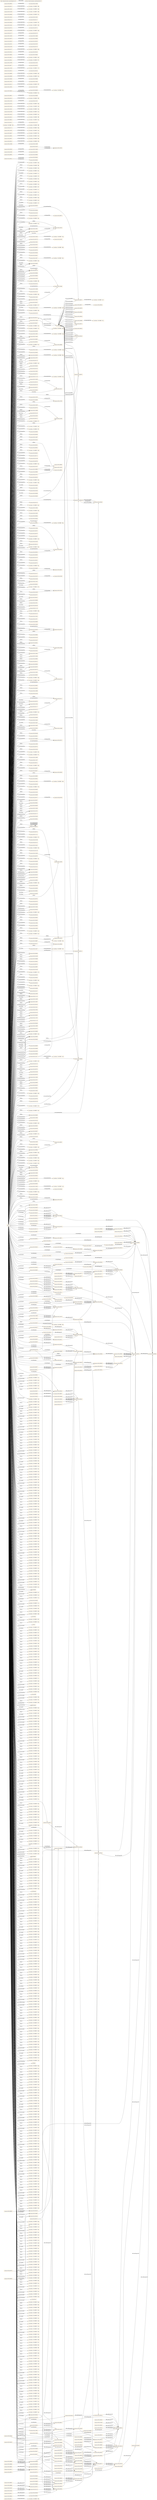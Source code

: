 digraph ar2dtool_diagram { 
rankdir=LR;
size="1501"
node [shape = rectangle, color="orange"]; "resource:SIO_000511" "resource:SIO_000520" "resource:SIO_000554" "resource:SIO_000344" "resource:SIO_001265" "resource:SIO_000806" "-23c2459a:1719378ff37:-7fe3" "resource:SIO_000112" "-23c2459a:1719378ff37:-7ca2" "resource:SIO_000072" "resource:SIO_000452" "resource:SIO_010001" "resource:SIO_010010" "resource:SIO_010009" "resource:SIO_010341" "resource:SIO_001001" "resource:SIO_010456" "resource:SIO_000750" "resource:SIO_000256" "resource:SIO_000431" "resource:SIO_000758" "resource:SIO_000391" "-23c2459a:1719378ff37:-7eb2" "resource:SIO_000692" "resource:SIO_000402" "resource:SIO_001091" "resource:SIO_010336" "resource:SIO_000776" "resource:SIO_000494" "resource:SIO_000056" "resource:SIO_010530" "-23c2459a:1719378ff37:-7ff0" "resource:SIO_001014" "resource:SIO_001405" "resource:SIO_000016" "resource:SIO_000092" "-23c2459a:1719378ff37:-7fc1" "resource:SIO_010368" "resource:SIO_001216" "-23c2459a:1719378ff37:-7dfa" "resource:SIO_010289" "resource:SIO_010416" "resource:SIO_010048" "resource:SIO_010057" "resource:SIO_000167" "resource:SIO_000314" "-23c2459a:1719378ff37:-7d77" "resource:SIO_010375" "-23c2459a:1719378ff37:-7f36" "resource:SIO_001232" "resource:SIO_000962" "-23c2459a:1719378ff37:-7f60" "resource:SIO_010464" "resource:SIO_010295" "resource:SIO_000417" "-23c2459a:1719378ff37:-7ce3" "-23c2459a:1719378ff37:-7e43" "-23c2459a:1719378ff37:-7c7f" "resource:SIO_000106" "-23c2459a:1719378ff37:-7f3a" "resource:SIO_000720" "resource:SIO_010450" "-23c2459a:1719378ff37:-7cb4" "resource:SIO_010458" "resource:SIO_000532" "-23c2459a:1719378ff37:-7e1e" "-23c2459a:1719378ff37:-7dbe" "resource:SIO_000708" "resource:SIO_000070" "resource:SIO_000404" "resource:SIO_010346" "resource:SIO_010075" "resource:SIO_001176" "-23c2459a:1719378ff37:-7ce9" "resource:SIO_000185" "resource:SIO_001224" "resource:SIO_010035" "-23c2459a:1719378ff37:-7ffc" "resource:SIO_000715" "resource:SIO_010362" "resource:SIO_001210" "resource:SIO_001197" "resource:SIO_000116" "resource:SIO_001218" "resource:SIO_000810" "resource:SIO_000125" "resource:SIO_000701" "resource:SIO_000076" "resource:SIO_000456" "resource:SIO_010442" "resource:SIO_000268" "resource:SIO_000499" "resource:SIO_001010" "-23c2459a:1719378ff37:-7cbc" "resource:SIO_011126" "resource:SIO_000754" "resource:SIO_010008" "resource:SIO_001135" "resource:SIO_001095" "resource:SIO_000089" "resource:SIO_001008" "resource:SIO_010455" "resource:SIO_000722" "resource:SIO_001045" "-23c2459a:1719378ff37:-7f77" "resource:SIO_010462" "resource:SIO_001353" "-23c2459a:1719378ff37:-7daf" "-23c2459a:1719378ff37:-7f48" "-23c2459a:1719378ff37:-7f57" "resource:SIO_010101" "-23c2459a:1719378ff37:-7f93" "resource:SIO_000036" "resource:SIO_000647" "resource:SIO_000538" "-23c2459a:1719378ff37:-7cea" "resource:SIO_010497" "resource:SIO_001291" "resource:SIO_010783" "resource:SIO_000458" "-23c2459a:1719378ff37:-7cd5" "resource:SIO_001174" "resource:SIO_000913" "resource:SIO_000915" "-23c2459a:1719378ff37:-7c99" "resource:SIO_000613" "resource:SIO_000713" "-23c2459a:1719378ff37:-7e6c" "resource:SIO_001188" "resource:SIO_000756" "-23c2459a:1719378ff37:-7da1" "resource:SIO_001297" "-23c2459a:1719378ff37:-7fda" "resource:SIO_010047" "resource:SIO_000123" "resource:SIO_000074" "resource:SIO_000083" "resource:SIO_010448" "-23c2459a:1719378ff37:-7cce" "resource:SIO_010533" "resource:SIO_000468" "resource:SIO_000014" "resource:SIO_000516" "-23c2459a:1719378ff37:-7de2" "-23c2459a:1719378ff37:-7db4" "resource:SIO_001093" "resource:SIO_000500" "resource:SIO_010051" "-23c2459a:1719378ff37:-7eec" "resource:SIO_001043" "resource:SIO_000508" "-23c2459a:1719378ff37:-7fb6" "resource:SIO_000429" "resource:SIO_000809" "resource:SIO_010432" "resource:SIO_010782" "resource:SIO_000960" "resource:SIO_001132" "-23c2459a:1719378ff37:-7e62" "resource:SIO_010004" "resource:SIO_000524" "resource:SIO_000550" "-23c2459a:1719378ff37:-7fd2" "resource:SIO_010020" "resource:SIO_000034" "resource:SIO_000434" "-23c2459a:1719378ff37:-7c70" "resource:SIO_000577" "resource:SIO_000005" "resource:SIO_010309" "resource:SIO_010344" "resource:SIO_000747" "resource:SIO_000279" "resource:SIO_000441" "resource:SIO_000327" "-23c2459a:1719378ff37:-7d10" "-23c2459a:1719378ff37:-7ed5" "resource:SIO_000462" "resource:SIO_000143" "resource:SIO_001295" "resource:SIO_000114" "-23c2459a:1719378ff37:-7ec7" "resource:SIO_000454" "-23c2459a:1719378ff37:-7d02" "resource:SIO_000052" "resource:SIO_010378" "-23c2459a:1719378ff37:-7d6a" "resource:SIO_000353" "resource:SIO_001370" "resource:SIO_001269" "resource:SIO_000012" "resource:SIO_000752" "-23c2459a:1719378ff37:-7fac" "resource:SIO_000555" "resource:SIO_001107" "resource:SIO_001301" "resource:SIO_001035" "resource:SIO_001266" "resource:SIO_011001" "resource:SIO_000541" "-23c2459a:1719378ff37:-7d73" "resource:SIO_000270" "resource:SIO_000318" "resource:SIO_000549" "resource:SIO_001071" "-23c2459a:1719378ff37:-7c8f" "resource:SIO_000512" "resource:SIO_000579" "resource:SIO_010460" "resource:SIO_000638" "resource:SIO_010011" "resource:SIO_001273" "resource:SIO_010410" "resource:SIO_000609" "resource:SIO_000148" "resource:SIO_011118" "-23c2459a:1719378ff37:-7d84" "resource:SIO_001213" "-23c2459a:1719378ff37:-7ca9" "resource:SIO_000704" "resource:SIO_010342" "-23c2459a:1719378ff37:-7f5d" "resource:SIO_010071" "resource:SIO_000460" "resource:SIO_010039" "resource:SIO_000257" "resource:SIO_000805" "resource:SIO_010337" "resource:SIO_000664" "resource:SIO_001233" "-23c2459a:1719378ff37:-7c9a" "resource:SIO_001375" "resource:SIO_001267" "resource:SIO_000261" "-23c2459a:1719378ff37:-7d85" "resource:SIO_010058" "resource:SIO_010451" "resource:SIO_001041" "resource:SIO_010459" "resource:SIO_000807" "resource:SIO_010358" "resource:SIO_000963" "-23c2459a:1719378ff37:-7d6e" "resource:SIO_010780" "-23c2459a:1719378ff37:-7f1b" "resource:SIO_000113" "resource:SIO_000004" "resource:SIO_000370" "resource:SIO_010296" "resource:SIO_010002" "resource:SIO_000405" "resource:SIO_000440" "resource:SIO_000448" "-23c2459a:1719378ff37:-7dab" "-23c2459a:1719378ff37:-7e9e" "resource:SIO_000721" "resource:SIO_000751" "resource:SIO_000902" "resource:SIO_000432" "-23c2459a:1719378ff37:-7e6f" "resource:SIO_010096" "resource:SIO_001294" "resource:SIO_001211" "resource:SIO_000702" "resource:SIO_010334" "resource:SIO_001177" "resource:SIO_000269" "-23c2459a:1719378ff37:-7d63" "-23c2459a:1719378ff37:-7e2c" "resource:SIO_001015" "resource:SIO_000390" "-23c2459a:1719378ff37:-7f2f" "resource:SIO_010443" "resource:SIO_000457" "resource:SIO_010043" "resource:SIO_001090" "resource:SIO_000505" "resource:SIO_001046" "resource:SIO_000168" "resource:SIO_000321" "resource:SIO_001116" "resource:SIO_010376" "resource:SIO_010424" "resource:SIO_000965" "resource:SIO_000418" "resource:SIO_001009" "resource:SIO_010056" "resource:SIO_000723" "resource:SIO_001264" "-23c2459a:1719378ff37:-7fb2" "-23c2459a:1719378ff37:-7f7c" "resource:SIO_010090" "resource:SIO_011007" "resource:SIO_000111" "-23c2459a:1719378ff37:-7e65" "resource:SIO_000097" "resource:SIO_010463" "resource:SIO_010000" "resource:SIO_000903" "-23c2459a:1719378ff37:-7f15" "-23c2459a:1719378ff37:-7f6e" "resource:SIO_000614" "resource:SIO_000640" "resource:SIO_000146" "resource:SIO_000648" "-23c2459a:1719378ff37:-7e7b" "resource:SIO_000430" "resource:SIO_001292" "resource:SIO_000289" "resource:SIO_000707" "resource:SIO_000337" "resource:SIO_000401" "resource:SIO_000459" "resource:SIO_000523" "resource:SIO_010340" "resource:SIO_010074" "resource:SIO_001175" "resource:SIO_001040" "resource:SIO_000914" "resource:SIO_000275" "resource:SIO_000675" "resource:SIO_000784" "-23c2459a:1719378ff37:-7c93" "resource:SIO_000714" "-23c2459a:1719378ff37:-7cc8" "resource:SIO_011121" "-23c2459a:1719378ff37:-7f72" "resource:SIO_001298" "resource:SIO_001215" "resource:SIO_010415" "resource:SIO_010288" "-23c2459a:1719378ff37:-7f43" "resource:SIO_001136" "resource:SIO_000342" "resource:SIO_000376" "-23c2459a:1719378ff37:-7cf1" "resource:SIO_000166" "resource:SIO_010508" "resource:SIO_001231" "resource:SIO_000015" "resource:SIO_000580" "resource:SIO_000091" "resource:SIO_000150" "resource:SIO_010076" "resource:SIO_000995" "resource:SIO_001270" "resource:SIO_000307" "-23c2459a:1719378ff37:-7cfd" "resource:SIO_001094" "resource:SIO_000559" "resource:SIO_000501" "resource:SIO_000509" "resource:SIO_001262" "resource:SIO_010457" "resource:SIO_000762" "resource:SIO_001074" "resource:SIO_000539" "resource:SIO_000961" "resource:SIO_010005" "resource:SIO_010345" "resource:SIO_000328" "-23c2459a:1719378ff37:-7e3d" "resource:SIO_010100" "resource:SIO_000463" "resource:SIO_000144" "resource:SIO_000035" "resource:SIO_000435" "resource:SIO_010094" "resource:SIO_000395" "resource:SIO_010029" "-23c2459a:1719378ff37:-7f8f" "-23c2459a:1719378ff37:-7e26" "-23c2459a:1719378ff37:-7e1d" "resource:SIO_000578" "resource:SIO_000115" "resource:SIO_001217" "resource:SIO_000006" "resource:SIO_000124" "resource:SIO_000626" "resource:SIO_001289" "resource:SIO_000498" "resource:SIO_000131" "resource:SIO_000653" "resource:SIO_000753" "resource:SIO_000997" "resource:SIO_001296" "-23c2459a:1719378ff37:-7c79" "resource:SIO_001209" "resource:SIO_000333" "resource:SIO_000455" "resource:SIO_000503" "-23c2459a:1719378ff37:-7dea" "resource:SIO_000162" "-23c2459a:1719378ff37:-7ea8" "resource:SIO_000284" "resource:SIO_001227" "resource:SIO_010038" "resource:SIO_000354" "resource:SIO_011125" "-23c2459a:1719378ff37:-7c9e" "resource:SIO_010299" "-23c2459a:1719378ff37:-7d3c" "resource:SIO_010007" "resource:SIO_000556" "resource:SIO_010411" "resource:SIO_010310" "resource:SIO_010054" "resource:SIO_001145" "resource:SIO_001302" "resource:SIO_000592" "-23c2459a:1719378ff37:-7cb8" "resource:SIO_011002" "resource:SIO_011119" "resource:SIO_000428" "resource:SIO_000437" "-23c2459a:1719378ff37:-7f27" "resource:SIO_010099" "resource:SIO_001072" "resource:SIO_000069" "-23c2459a:1719378ff37:-7e54" "resource:SIO_000000" "resource:SIO_000400" "resource:SIO_000967" "-23c2459a:1719378ff37:-7edd" "resource:SIO_010461" "resource:SIO_000639" "resource:SIO_001274" "resource:SIO_000396" "resource:SIO_001003" "resource:SIO_000564" "resource:SIO_000719" "resource:SIO_000612" "resource:SIO_000258" "-23c2459a:1719378ff37:-7d52" "resource:SIO_001214" "resource:SIO_001290" "resource:SIO_000755" "resource:SIO_001336" "resource:SIO_000705" "resource:SIO_000694" "resource:SIO_010046" "resource:SIO_000122" "resource:SIO_001038" "resource:SIO_010072" "-23c2459a:1719378ff37:-7f1e" "resource:SIO_010532" "resource:SIO_000959" "resource:SIO_000476" "resource:SIO_000651" "resource:SIO_010025" "-23c2459a:1719378ff37:-7d58" "-23c2459a:1719378ff37:-7f05" "resource:SIO_001050" "resource:SIO_000794" "resource:SIO_001139" "resource:SIO_000073" "resource:SIO_000453" "resource:SIO_000340" "-23c2459a:1719378ff37:-7d7d" "resource:SIO_010447" "-23c2459a:1719378ff37:-7cb2" "resource:SIO_010059" "resource:SIO_000483" "resource:SIO_010506" "resource:SIO_000319" "resource:SIO_001234" "-23c2459a:1719378ff37:-7ff8" "-23c2459a:1719378ff37:-7d9b" "-23c2459a:1719378ff37:-7e59" "-23c2459a:1719378ff37:-7cbf" "resource:SIO_000262" "resource:SIO_000449" "-23c2459a:1719378ff37:-7f9b" "resource:SIO_000108" "resource:SIO_010052" "resource:SIO_000507" "-23c2459a:1719378ff37:-7e75" "resource:SIO_001260" "-23c2459a:1719378ff37:-7f97" "-23c2459a:1719378ff37:-7e16" "resource:SIO_000808" "resource:SIO_010359" "resource:SIO_010423" "resource:SIO_000589" "resource:SIO_000017" "resource:SIO_010003" "-23c2459a:1719378ff37:-7e4f" "resource:SIO_010343" "-23c2459a:1719378ff37:-7dda" "resource:SIO_000562" "resource:SIO_000142" "resource:SIO_000433" "resource:SIO_000469" "-23c2459a:1719378ff37:-7c61" "-23c2459a:1719378ff37:-7e92" "-23c2459a:1719378ff37:-7da5" "-23c2459a:1719378ff37:-7d28" "resource:SIO_000078" "resource:SIO_010044" "resource:SIO_000780" "resource:SIO_010030" "resource:SIO_000616" "resource:SIO_000966" "-23c2459a:1719378ff37:-7dcc" "resource:SIO_000302" "resource:SIO_010363" "resource:SIO_010284" "resource:SIO_000080" "-23c2459a:1719378ff37:-7d1e" "resource:SIO_000984" "resource:SIO_001047" "resource:SIO_001117" "resource:SIO_010377" "resource:SIO_010091" "-23c2459a:1719378ff37:-7e0f" "resource:SIO_010425" ; /*classes style*/
	"resource:SIO_010009" -> "resource:SIO_010010" [ label = "owl:disjointWith" ];
	"resource:SIO_001098" -> "resource:SIO_000272" [ label = "rdfs:subPropertyOf" ];
	"resource:SIO_010462" -> "resource:SIO_010463" [ label = "owl:disjointWith" ];
	"resource:SIO_001279" -> "resource:SIO_000008" [ label = "rdfs:subPropertyOf" ];
	"resource:SIO_010377" -> "resource:SIO_010378" [ label = "owl:disjointWith" ];
	"resource:SIO_010377" -> "-23c2459a:1719378ff37:-7cbf" [ label = "owl:equivalentClass" ];
	"resource:SIO_000232" -> "resource:SIO_000062" [ label = "rdfs:subPropertyOf" ];
	"resource:SIO_000805" -> "resource:SIO_000806" [ label = "owl:disjointWith" ];
	"resource:SIO_010432" -> "-23c2459a:1719378ff37:-7cb4" [ label = "owl:equivalentClass" ];
	"resource:SIO_000202" -> "resource:SIO_000145" [ label = "rdfs:subPropertyOf" ];
	"resource:SIO_000093" -> "resource:SIO_000068" [ label = "rdfs:subPropertyOf" ];
	"resource:SIO_001280" -> "resource:SIO_000011" [ label = "rdfs:subPropertyOf" ];
	"resource:SIO_000274" -> "resource:SIO_000497" [ label = "rdfs:subPropertyOf" ];
	"resource:SIO_000274" -> "resource:SIO_000244" [ label = "rdfs:subPropertyOf" ];
	"resource:SIO_001008" -> "-23c2459a:1719378ff37:-7e16" [ label = "owl:equivalentClass" ];
	"resource:SIO_000455" -> "resource:SIO_000458" [ label = "owl:disjointWith" ];
	"resource:SIO_000455" -> "-23c2459a:1719378ff37:-7f1e" [ label = "owl:equivalentClass" ];
	"resource:SIO_000063" -> "resource:SIO_000062" [ label = "rdfs:subPropertyOf" ];
	"resource:SIO_010082" -> "resource:SIO_010078" [ label = "rdfs:subPropertyOf" ];
	"resource:SIO_000244" -> "resource:SIO_000352" [ label = "rdfs:subPropertyOf" ];
	"resource:SIO_000636" -> "resource:SIO_000352" [ label = "rdfs:subPropertyOf" ];
	"resource:SIO_000425" -> "resource:SIO_000001" [ label = "rdfs:subPropertyOf" ];
	"resource:SIO_000214" -> "resource:SIO_000425" [ label = "rdfs:subPropertyOf" ];
	"resource:SIO_000793" -> "resource:SIO_000687" [ label = "rdfs:subPropertyOf" ];
	"resource:SIO_001401" -> "resource:SIO_001154" [ label = "rdfs:subPropertyOf" ];
	"resource:SIO_000974" -> "resource:SIO_000053" [ label = "rdfs:subPropertyOf" ];
	"resource:SIO_000497" -> "resource:SIO_000272" [ label = "rdfs:subPropertyOf" ];
	"resource:SIO_010782" -> "resource:SIO_010783" [ label = "owl:disjointWith" ];
	"resource:SIO_000286" -> "resource:SIO_000497" [ label = "rdfs:subPropertyOf" ];
	"resource:SIO_000552" -> "resource:SIO_000230" [ label = "rdfs:subPropertyOf" ];
	"resource:SIO_001262" -> "-23c2459a:1719378ff37:-7d85" [ label = "owl:equivalentClass" ];
	"resource:SIO_000341" -> "resource:SIO_000425" [ label = "rdfs:subPropertyOf" ];
	"resource:SIO_000733" -> "resource:SIO_000737" [ label = "rdfs:subPropertyOf" ];
	"resource:SIO_000437" -> "-23c2459a:1719378ff37:-7f3a" [ label = "owl:equivalentClass" ];
	"resource:SIO_010456" -> "-23c2459a:1719378ff37:-7c9a" [ label = "owl:equivalentClass" ];
	"resource:SIO_000311" -> "resource:SIO_000232" [ label = "rdfs:subPropertyOf" ];
	"resource:SIO_000226" -> "resource:SIO_000236" [ label = "rdfs:subPropertyOf" ];
	"resource:SIO_000775" -> "resource:SIO_000773" [ label = "rdfs:subPropertyOf" ];
	"resource:SIO_000268" -> "-23c2459a:1719378ff37:-7f6e" [ label = "owl:equivalentClass" ];
	"resource:SIO_000142" -> "resource:SIO_000143" [ label = "owl:disjointWith" ];
	"resource:SIO_000449" -> "resource:SIO_000468" [ label = "owl:disjointWith" ];
	"resource:SIO_000323" -> "resource:SIO_000128" [ label = "rdfs:subPropertyOf" ];
	"resource:SIO_001159" -> "resource:SIO_000062" [ label = "rdfs:subPropertyOf" ];
	"resource:SIO_000208" -> "resource:SIO_000773" [ label = "rdfs:subPropertyOf" ];
	"resource:SIO_000365" -> "resource:SIO_000219" [ label = "rdfs:subPropertyOf" ];
	"resource:SIO_000631" -> "resource:SIO_000628" [ label = "rdfs:subPropertyOf" ];
	"resource:SIO_000420" -> "resource:SIO_000425" [ label = "rdfs:subPropertyOf" ];
	"resource:SIO_000335" -> "resource:SIO_000652" [ label = "rdfs:subPropertyOf" ];
	"resource:SIO_000335" -> "resource:SIO_000293" [ label = "rdfs:subPropertyOf" ];
	"resource:SIO_000124" -> "-23c2459a:1719378ff37:-7f93" [ label = "owl:equivalentClass" ];
	"resource:SIO_001045" -> "-23c2459a:1719378ff37:-7e0f" [ label = "owl:equivalentClass" ];
	"resource:SIO_010058" -> "resource:SIO_010059" [ label = "owl:disjointWith" ];
	"resource:SIO_000673" -> "resource:SIO_000671" [ label = "rdfs:subPropertyOf" ];
	"resource:SIO_000462" -> "resource:SIO_000463" [ label = "owl:disjointWith" ];
	"resource:SIO_000251" -> "resource:SIO_000249" [ label = "rdfs:subPropertyOf" ];
	"resource:SIO_000643" -> "resource:SIO_000224" [ label = "rdfs:subPropertyOf" ];
	"resource:SIO_000558" -> "resource:SIO_010302" [ label = "rdfs:subPropertyOf" ];
	"resource:SIO_001353" -> "-23c2459a:1719378ff37:-7d6e" [ label = "owl:equivalentClass" ];
	"resource:SIO_000221" -> "resource:SIO_000008" [ label = "rdfs:subPropertyOf" ];
	"resource:SIO_010336" -> "resource:SIO_010337" [ label = "owl:disjointWith" ];
	"resource:SIO_000709" -> "resource:SIO_000001" [ label = "rdfs:subPropertyOf" ];
	"resource:SIO_000293" -> "resource:SIO_000203" [ label = "rdfs:subPropertyOf" ];
	"resource:SIO_011126" -> "-23c2459a:1719378ff37:-7c61" [ label = "owl:equivalentClass" ];
	"resource:SIO_000655" -> "resource:SIO_000294" [ label = "rdfs:subPropertyOf" ];
	"resource:SIO_000052" -> "-23c2459a:1719378ff37:-7fda" [ label = "owl:equivalentClass" ];
	"resource:SIO_000710" -> "resource:SIO_000709" [ label = "rdfs:subPropertyOf" ];
	"resource:SIO_000233" -> "resource:SIO_000011" [ label = "rdfs:subPropertyOf" ];
	"resource:SIO_001154" -> "resource:SIO_000294" [ label = "rdfs:subPropertyOf" ];
	"resource:SIO_000203" -> "resource:SIO_000322" [ label = "rdfs:subPropertyOf" ];
	"resource:SIO_000697" -> "resource:SIO_000709" [ label = "rdfs:subPropertyOf" ];
	"resource:SIO_001009" -> "resource:SIO_001010" [ label = "owl:disjointWith" ];
	"resource:SIO_010083" -> "resource:SIO_010079" [ label = "rdfs:subPropertyOf" ];
	"resource:SIO_000064" -> "resource:SIO_000219" [ label = "rdfs:subPropertyOf" ];
	"resource:SIO_000456" -> "resource:SIO_000457" [ label = "owl:disjointWith" ];
	"resource:SIO_000245" -> "resource:SIO_000294" [ label = "rdfs:subPropertyOf" ];
	"resource:SIO_000511" -> "-23c2459a:1719378ff37:-7f05" [ label = "owl:equivalentClass" ];
	"resource:SIO_000426" -> "resource:SIO_000425" [ label = "rdfs:subPropertyOf" ];
	"resource:SIO_000215" -> "resource:SIO_000011" [ label = "rdfs:subPropertyOf" ];
	"resource:SIO_001402" -> "resource:SIO_001154" [ label = "rdfs:subPropertyOf" ];
	"resource:SIO_000975" -> "resource:SIO_000093" [ label = "rdfs:subPropertyOf" ];
	"resource:SIO_000679" -> "resource:SIO_000054" [ label = "rdfs:subPropertyOf" ];
	"resource:SIO_000553" -> "resource:SIO_000231" [ label = "rdfs:subPropertyOf" ];
	"resource:SIO_000342" -> "-23c2459a:1719378ff37:-7f48" [ label = "owl:equivalentClass" ];
	"resource:SIO_000734" -> "resource:SIO_000699" [ label = "rdfs:subPropertyOf" ];
	"resource:SIO_000257" -> "resource:SIO_000258" [ label = "owl:disjointWith" ];
	"resource:SIO_000131" -> "resource:SIO_001197" [ label = "owl:disjointWith" ];
	"resource:SIO_000523" -> "resource:SIO_000524" [ label = "owl:disjointWith" ];
	"resource:SIO_010457" -> "-23c2459a:1719378ff37:-7c93" [ label = "owl:equivalentClass" ];
	"resource:SIO_000312" -> "resource:SIO_000229" [ label = "rdfs:subPropertyOf" ];
	"resource:SIO_000704" -> "resource:SIO_000721" [ label = "owl:disjointWith" ];
	"resource:SIO_000227" -> "resource:SIO_000643" [ label = "rdfs:subPropertyOf" ];
	"resource:SIO_000680" -> "resource:SIO_000679" [ label = "rdfs:subPropertyOf" ];
	"resource:SIO_010005" -> "resource:SIO_010047" [ label = "owl:disjointWith" ];
	"resource:SIO_000269" -> "resource:SIO_000270" [ label = "owl:disjointWith" ];
	"resource:SIO_010288" -> "resource:SIO_010289" [ label = "owl:disjointWith" ];
	"resource:SIO_000324" -> "resource:SIO_000202" [ label = "rdfs:subPropertyOf" ];
	"resource:SIO_010343" -> "-23c2459a:1719378ff37:-7cea" [ label = "owl:equivalentClass" ];
	"resource:SIO_000692" -> "resource:SIO_000694" [ label = "owl:disjointWith" ];
	"resource:SIO_000028" -> "resource:SIO_000145" [ label = "rdfs:subPropertyOf" ];
	"resource:SIO_000209" -> "resource:SIO_000773" [ label = "rdfs:subPropertyOf" ];
	"resource:SIO_000577" -> "resource:SIO_000578" [ label = "owl:disjointWith" ];
	"resource:SIO_000758" -> "resource:SIO_001093" [ label = "owl:disjointWith" ];
	"resource:SIO_000240" -> "resource:SIO_000203" [ label = "rdfs:subPropertyOf" ];
	"resource:SIO_000632" -> "resource:SIO_000210" [ label = "rdfs:subPropertyOf" ];
	"resource:SIO_000421" -> "resource:SIO_000425" [ label = "rdfs:subPropertyOf" ];
	"resource:SIO_000210" -> "resource:SIO_000628" [ label = "rdfs:subPropertyOf" ];
	"resource:SIO_000125" -> "-23c2459a:1719378ff37:-7f8f" [ label = "owl:equivalentClass" ];
	"resource:SIO_001046" -> "resource:SIO_001047" [ label = "owl:disjointWith" ];
	"resource:SIO_010410" -> "-23c2459a:1719378ff37:-7cbc" [ label = "owl:equivalentClass" ];
	"resource:SIO_000970" -> "resource:SIO_000975" [ label = "rdfs:subPropertyOf" ];
	"resource:SIO_001101" -> "resource:SIO_000709" [ label = "rdfs:subPropertyOf" ];
	"resource:SIO_000674" -> "resource:SIO_000672" [ label = "rdfs:subPropertyOf" ];
	"resource:SIO_000589" -> "-23c2459a:1719378ff37:-7eec" [ label = "owl:equivalentClass" ];
	"http://semanticscience.org/ontology/sio.owl" -> "http://creativecommons.org/licenses/by/4.0/" [ label = "terms:license" ];
	"resource:SIO_000252" -> "resource:SIO_000212" [ label = "rdfs:subPropertyOf" ];
	"resource:SIO_000644" -> "resource:SIO_000223" [ label = "rdfs:subPropertyOf" ];
	"resource:SIO_001269" -> "resource:SIO_001270" [ label = "owl:disjointWith" ];
	"resource:SIO_000222" -> "resource:SIO_000011" [ label = "rdfs:subPropertyOf" ];
	"resource:SIO_000011" -> "resource:SIO_000001" [ label = "rdfs:subPropertyOf" ];
	"resource:SIO_000318" -> "resource:SIO_000319" [ label = "owl:disjointWith" ];
	"resource:SIO_000294" -> "resource:SIO_000243" [ label = "rdfs:subPropertyOf" ];
	"resource:SIO_010000" -> "-23c2459a:1719378ff37:-7d63" [ label = "owl:equivalentClass" ];
	"resource:SIO_001209" -> "-23c2459a:1719378ff37:-7d9b" [ label = "owl:equivalentClass" ];
	"resource:SIO_000656" -> "resource:SIO_000655" [ label = "rdfs:subPropertyOf" ];
	"resource:SIO_000053" -> "resource:SIO_000028" [ label = "rdfs:subPropertyOf" ];
	"resource:SIO_000234" -> "resource:SIO_000008" [ label = "rdfs:subPropertyOf" ];
	"resource:SIO_001155" -> "resource:SIO_000352" [ label = "rdfs:subPropertyOf" ];
	"resource:SIO_000807" -> "resource:SIO_000808" [ label = "owl:disjointWith" ];
	"resource:SIO_001210" -> "resource:SIO_001211" [ label = "owl:disjointWith" ];
	"resource:SIO_000204" -> "resource:SIO_000322" [ label = "rdfs:subPropertyOf" ];
	"resource:SIO_000095" -> "resource:SIO_000011" [ label = "rdfs:subPropertyOf" ];
	"resource:SIO_000668" -> "resource:SIO_000628" [ label = "rdfs:subPropertyOf" ];
	"resource:SIO_010295" -> "resource:SIO_010296" [ label = "owl:disjointWith" ];
	"resource:SIO_000246" -> "resource:SIO_000245" [ label = "rdfs:subPropertyOf" ];
	"resource:SIO_000427" -> "resource:SIO_000424" [ label = "rdfs:subPropertyOf" ];
	"resource:SIO_000216" -> "resource:SIO_000008" [ label = "rdfs:subPropertyOf" ];
	"resource:SIO_001403" -> "resource:SIO_000001" [ label = "rdfs:subPropertyOf" ];
	"resource:SIO_000005" -> "resource:SIO_000340" [ label = "owl:disjointWith" ];
	"resource:SIO_000288" -> "resource:SIO_000203" [ label = "rdfs:subPropertyOf" ];
	"resource:SIO_000554" -> "resource:SIO_000555" [ label = "owl:disjointWith" ];
	"resource:SIO_000469" -> "-23c2459a:1719378ff37:-7f15" [ label = "owl:equivalentClass" ];
	"resource:SIO_010362" -> "-23c2459a:1719378ff37:-7cce" [ label = "owl:equivalentClass" ];
	"resource:SIO_000735" -> "resource:SIO_000733" [ label = "rdfs:subPropertyOf" ];
	"resource:SIO_000132" -> "resource:SIO_000322" [ label = "rdfs:subPropertyOf" ];
	"resource:SIO_010458" -> "-23c2459a:1719378ff37:-7c8f" [ label = "owl:equivalentClass" ];
	"resource:SIO_000313" -> "resource:SIO_000310" [ label = "rdfs:subPropertyOf" ];
	"resource:SIO_000892" -> "resource:SIO_000212" [ label = "rdfs:subPropertyOf" ];
	"resource:SIO_000228" -> "resource:SIO_000644" [ label = "rdfs:subPropertyOf" ];
	"resource:SIO_000681" -> "resource:SIO_000679" [ label = "rdfs:subPropertyOf" ];
	"resource:SIO_000017" -> "resource:SIO_000354" [ label = "owl:disjointWith" ];
	"resource:SIO_010302" -> "resource:SIO_000272" [ label = "rdfs:subPropertyOf" ];
	"resource:SIO_000089" -> "-23c2459a:1719378ff37:-7fc1" [ label = "owl:equivalentClass" ];
	"resource:SIO_000440" -> "-23c2459a:1719378ff37:-7f2f" [ label = "owl:equivalentClass" ];
	"resource:SIO_000355" -> "resource:SIO_000229" [ label = "rdfs:subPropertyOf" ];
	"resource:SIO_000059" -> "resource:SIO_000008" [ label = "rdfs:subPropertyOf" ];
	"resource:SIO_010078" -> "resource:SIO_000338" [ label = "rdfs:subPropertyOf" ];
	"resource:SIO_000325" -> "-23c2459a:1719378ff37:-7ff4" [ label = "owl:propertyChainAxiom" ];
	"resource:SIO_000325" -> "resource:SIO_000322" [ label = "rdfs:subPropertyOf" ];
	"resource:SIO_001035" -> "resource:SIO_001038" [ label = "owl:disjointWith" ];
	"resource:SIO_000029" -> "resource:SIO_000096" [ label = "rdfs:subPropertyOf" ];
	"resource:SIO_001301" -> "resource:SIO_001302" [ label = "owl:disjointWith" ];
	"resource:SIO_010048" -> "resource:SIO_010052" [ label = "owl:disjointWith" ];
	"resource:SIO_000482" -> "resource:SIO_000283" [ label = "rdfs:subPropertyOf" ];
	"resource:SIO_000060" -> "resource:SIO_000205" [ label = "rdfs:subPropertyOf" ];
	"resource:SIO_000452" -> "resource:SIO_000454" [ label = "owl:disjointWith" ];
	"resource:SIO_000452" -> "resource:SIO_000453" [ label = "owl:disjointWith" ];
	"resource:SIO_000241" -> "resource:SIO_000652" [ label = "rdfs:subPropertyOf" ];
	"resource:SIO_000241" -> "resource:SIO_000211" [ label = "rdfs:subPropertyOf" ];
	"resource:SIO_000633" -> "resource:SIO_000205" [ label = "rdfs:subPropertyOf" ];
	"resource:SIO_000422" -> "resource:SIO_000283" [ label = "rdfs:subPropertyOf" ];
	"resource:SIO_000211" -> "resource:SIO_000203" [ label = "rdfs:subPropertyOf" ];
	"resource:SIO_000971" -> "resource:SIO_000974" [ label = "rdfs:subPropertyOf" ];
	"resource:SIO_000307" -> "-23c2459a:1719378ff37:-7f60" [ label = "owl:equivalentClass" ];
	"resource:SIO_000283" -> "resource:SIO_000272" [ label = "rdfs:subPropertyOf" ];
	"resource:SIO_000675" -> "-23c2459a:1719378ff37:-7ec7" [ label = "owl:equivalentClass" ];
	"resource:SIO_000072" -> "resource:SIO_000073" [ label = "owl:disjointWith" ];
	"resource:SIO_000253" -> "resource:SIO_000008" [ label = "rdfs:subPropertyOf" ];
	"resource:SIO_001174" -> "-23c2459a:1719378ff37:-7dbe" [ label = "owl:equivalentClass" ];
	"resource:SIO_000223" -> "resource:SIO_000008" [ label = "rdfs:subPropertyOf" ];
	"resource:SIO_010423" -> "-23c2459a:1719378ff37:-7cb8" [ label = "owl:equivalentClass" ];
	"resource:SIO_000772" -> "resource:SIO_000631" [ label = "rdfs:subPropertyOf" ];
	"resource:SIO_000687" -> "resource:SIO_000322" [ label = "rdfs:subPropertyOf" ];
	"resource:SIO_001090" -> "resource:SIO_001091" [ label = "owl:disjointWith" ];
	"resource:SIO_000657" -> "resource:SIO_000352" [ label = "rdfs:subPropertyOf" ];
	"resource:SIO_000054" -> "resource:SIO_000053" [ label = "rdfs:subPropertyOf" ];
	"resource:SIO_000235" -> "resource:SIO_000586" [ label = "rdfs:subPropertyOf" ];
	"resource:SIO_001156" -> "resource:SIO_000294" [ label = "rdfs:subPropertyOf" ];
	"resource:SIO_001156" -> "resource:SIO_000229" [ label = "rdfs:subPropertyOf" ];
	"resource:SIO_000205" -> "resource:SIO_000212" [ label = "rdfs:subPropertyOf" ];
	"resource:SIO_000784" -> "resource:SIO_010048" [ label = "owl:disjointWith" ];
	"resource:SIO_000699" -> "resource:SIO_000737" [ label = "rdfs:subPropertyOf" ];
	"resource:SIO_000965" -> "-23c2459a:1719378ff37:-7e43" [ label = "owl:equivalentClass" ];
	"resource:SIO_000096" -> "resource:SIO_000093" [ label = "rdfs:subPropertyOf" ];
	"resource:SIO_000362" -> "resource:SIO_000008" [ label = "rdfs:subPropertyOf" ];
	"resource:SIO_000277" -> "resource:SIO_000631" [ label = "rdfs:subPropertyOf" ];
	"resource:SIO_000066" -> "resource:SIO_000253" [ label = "rdfs:subPropertyOf" ];
	"resource:SIO_000458" -> "-23c2459a:1719378ff37:-7f1b" [ label = "owl:equivalentClass" ];
	"resource:SIO_000332" -> "resource:SIO_000563" [ label = "rdfs:subPropertyOf" ];
	"resource:SIO_000247" -> "resource:SIO_000244" [ label = "rdfs:subPropertyOf" ];
	"resource:SIO_000905" -> "resource:SIO_000291" [ label = "rdfs:subPropertyOf" ];
	"resource:SIO_010532" -> "resource:SIO_010533" [ label = "owl:disjointWith" ];
	"resource:SIO_010447" -> "resource:SIO_010448" [ label = "owl:disjointWith" ];
	"resource:SIO_000217" -> "resource:SIO_000223" [ label = "rdfs:subPropertyOf" ];
	"resource:SIO_000609" -> "-23c2459a:1719378ff37:-7edd" [ label = "owl:equivalentClass" ];
	"resource:SIO_001404" -> "resource:SIO_001403" [ label = "rdfs:subPropertyOf" ];
	"resource:SIO_000640" -> "resource:SIO_000751" [ label = "owl:disjointWith" ];
	"resource:SIO_010363" -> "-23c2459a:1719378ff37:-7cc8" [ label = "owl:equivalentClass" ];
	"resource:SIO_000736" -> "resource:SIO_000001" [ label = "rdfs:subPropertyOf" ];
	"resource:SIO_010459" -> "resource:SIO_010460" [ label = "owl:disjointWith" ];
	"resource:SIO_000314" -> "-23c2459a:1719378ff37:-7f5d" [ label = "owl:equivalentClass" ];
	"resource:SIO_000229" -> "resource:SIO_000132" [ label = "rdfs:subPropertyOf" ];
	"resource:SIO_000682" -> "resource:SIO_000029" [ label = "rdfs:subPropertyOf" ];
	"resource:SIO_000652" -> "resource:SIO_000203" [ label = "rdfs:subPropertyOf" ];
	"resource:SIO_001096" -> "resource:SIO_000272" [ label = "rdfs:subPropertyOf" ];
	"resource:SIO_000441" -> "-23c2459a:1719378ff37:-7f27" [ label = "owl:equivalentClass" ];
	"resource:SIO_010375" -> "resource:SIO_010376" [ label = "owl:disjointWith" ];
	"resource:SIO_000356" -> "resource:SIO_000062" [ label = "rdfs:subPropertyOf" ];
	"resource:SIO_001277" -> "resource:SIO_000628" [ label = "rdfs:subPropertyOf" ];
	"resource:SIO_000230" -> "resource:SIO_000132" [ label = "rdfs:subPropertyOf" ];
	"resource:SIO_000145" -> "resource:SIO_000322" [ label = "rdfs:subPropertyOf" ];
	"resource:SIO_010079" -> "resource:SIO_000339" [ label = "rdfs:subPropertyOf" ];
	"resource:SIO_000960" -> "resource:SIO_000962" [ label = "owl:disjointWith" ];
	"resource:SIO_000960" -> "resource:SIO_000961" [ label = "owl:disjointWith" ];
	"resource:SIO_000272" -> "resource:SIO_000736" [ label = "rdfs:subPropertyOf" ];
	"resource:SIO_000579" -> "resource:SIO_000580" [ label = "owl:disjointWith" ];
	"resource:SIO_000061" -> "resource:SIO_000322" [ label = "rdfs:subPropertyOf" ];
	"resource:SIO_010080" -> "resource:SIO_010078" [ label = "rdfs:subPropertyOf" ];
	"resource:SIO_000242" -> "resource:SIO_000652" [ label = "rdfs:subPropertyOf" ];
	"resource:SIO_000242" -> "resource:SIO_000240" [ label = "rdfs:subPropertyOf" ];
	"resource:SIO_000634" -> "resource:SIO_000558" [ label = "rdfs:subPropertyOf" ];
	"resource:SIO_000900" -> "resource:SIO_000216" [ label = "rdfs:subPropertyOf" ];
	"resource:SIO_000549" -> "resource:SIO_000550" [ label = "owl:disjointWith" ];
	"resource:SIO_010442" -> "-23c2459a:1719378ff37:-7ca9" [ label = "owl:equivalentClass" ];
	"resource:SIO_000338" -> "resource:SIO_000563" [ label = "rdfs:subPropertyOf" ];
	"resource:SIO_000338" -> "resource:SIO_000243" [ label = "rdfs:subPropertyOf" ];
	"resource:SIO_000212" -> "resource:SIO_000001" [ label = "rdfs:subPropertyOf" ];
	"resource:SIO_000972" -> "resource:SIO_000974" [ label = "rdfs:subPropertyOf" ];
	"resource:SIO_000495" -> "resource:SIO_000272" [ label = "rdfs:subPropertyOf" ];
	"resource:SIO_010780" -> "-23c2459a:1719378ff37:-7c70" [ label = "owl:equivalentClass" ];
	"resource:SIO_000254" -> "resource:SIO_000011" [ label = "rdfs:subPropertyOf" ];
	"resource:SIO_000646" -> "resource:SIO_000643" [ label = "rdfs:subPropertyOf" ];
	"resource:SIO_000224" -> "resource:SIO_000011" [ label = "rdfs:subPropertyOf" ];
	"resource:SIO_000139" -> "resource:SIO_000132" [ label = "rdfs:subPropertyOf" ];
	"resource:SIO_010424" -> "resource:SIO_010425" [ label = "owl:disjointWith" ];
	"resource:SIO_000773" -> "resource:SIO_000252" [ label = "rdfs:subPropertyOf" ];
	"resource:SIO_000562" -> "resource:SIO_010284" [ label = "owl:disjointWith" ];
	"resource:SIO_000477" -> "resource:SIO_000422" [ label = "rdfs:subPropertyOf" ];
	"resource:SIO_010309" -> "resource:SIO_010310" [ label = "owl:disjointWith" ];
	"resource:SIO_000658" -> "resource:SIO_000657" [ label = "rdfs:subPropertyOf" ];
	"resource:SIO_001242" -> "resource:SIO_000736" [ label = "rdfs:subPropertyOf" ];
	"resource:SIO_001157" -> "resource:SIO_000352" [ label = "rdfs:subPropertyOf" ];
	"resource:SIO_000236" -> "resource:SIO_000646" [ label = "rdfs:subPropertyOf" ];
	"resource:SIO_000628" -> "resource:SIO_000001" [ label = "rdfs:subPropertyOf" ];
	"resource:SIO_000809" -> "-23c2459a:1719378ff37:-7e6f" [ label = "owl:equivalentClass" ];
	"resource:SIO_000206" -> "resource:SIO_000772" [ label = "rdfs:subPropertyOf" ];
	"resource:SIO_000966" -> "resource:SIO_000967" [ label = "owl:disjointWith" ];
	"resource:SIO_000363" -> "resource:SIO_000011" [ label = "rdfs:subPropertyOf" ];
	"resource:SIO_000278" -> "resource:SIO_000252" [ label = "rdfs:subPropertyOf" ];
	"resource:SIO_000810" -> "-23c2459a:1719378ff37:-7e6c" [ label = "owl:equivalentClass" ];
	"resource:SIO_000248" -> "resource:SIO_000352" [ label = "rdfs:subPropertyOf" ];
	"resource:SIO_000122" -> "-23c2459a:1719378ff37:-7f9b" [ label = "owl:equivalentClass" ];
	"resource:SIO_000490" -> "resource:SIO_000482" [ label = "rdfs:subPropertyOf" ];
	"resource:SIO_000218" -> "resource:SIO_000224" [ label = "rdfs:subPropertyOf" ];
	"resource:SIO_000671" -> "resource:SIO_000008" [ label = "rdfs:subPropertyOf" ];
	"resource:SIO_001405" -> "resource:SIO_010052" [ label = "owl:disjointWith" ];
	"resource:SIO_000586" -> "resource:SIO_000644" [ label = "rdfs:subPropertyOf" ];
	"resource:SIO_000641" -> "resource:SIO_000008" [ label = "rdfs:subPropertyOf" ];
	"resource:SIO_000737" -> "resource:SIO_000736" [ label = "rdfs:subPropertyOf" ];
	"resource:SIO_000707" -> "resource:SIO_000708" [ label = "owl:disjointWith" ];
	"resource:SIO_000291" -> "resource:SIO_000230" [ label = "rdfs:subPropertyOf" ];
	"resource:SIO_000080" -> "resource:SIO_000448" [ label = "owl:disjointWith" ];
	"resource:SIO_001097" -> "resource:SIO_000272" [ label = "rdfs:subPropertyOf" ];
	"resource:SIO_010461" -> "resource:SIO_010464" [ label = "owl:disjointWith" ];
	"resource:SIO_001278" -> "resource:SIO_000628" [ label = "rdfs:subPropertyOf" ];
	"resource:SIO_000749" -> "resource:SIO_000737" [ label = "rdfs:subPropertyOf" ];
	"resource:SIO_000231" -> "resource:SIO_000062" [ label = "rdfs:subPropertyOf" ];
	"resource:SIO_000020" -> "resource:SIO_000210" [ label = "rdfs:subPropertyOf" ];
	"resource:SIO_010346" -> "-23c2459a:1719378ff37:-7cd5" [ label = "owl:equivalentClass" ];
	"resource:SIO_000719" -> "resource:SIO_000720" [ label = "owl:disjointWith" ];
	"resource:SIO_000092" -> "-23c2459a:1719378ff37:-7fb6" [ label = "owl:equivalentClass" ];
	"resource:SIO_000484" -> "resource:SIO_000482" [ label = "rdfs:subPropertyOf" ];
	"resource:SIO_000273" -> "resource:SIO_000053" [ label = "rdfs:subPropertyOf" ];
	"resource:SIO_000062" -> "resource:SIO_000322" [ label = "rdfs:subPropertyOf" ];
	"resource:SIO_010081" -> "resource:SIO_010079" [ label = "rdfs:subPropertyOf" ];
	"resource:SIO_001375" -> "-23c2459a:1719378ff37:-7d6a" [ label = "owl:equivalentClass" ];
	"resource:SIO_000369" -> "resource:SIO_000273" [ label = "rdfs:subPropertyOf" ];
	"resource:SIO_000243" -> "resource:SIO_000322" [ label = "rdfs:subPropertyOf" ];
	"resource:SIO_000635" -> "resource:SIO_000294" [ label = "rdfs:subPropertyOf" ];
	"resource:SIO_000901" -> "resource:SIO_000215" [ label = "rdfs:subPropertyOf" ];
	"resource:SIO_000424" -> "resource:SIO_000283" [ label = "rdfs:subPropertyOf" ];
	"resource:SIO_000339" -> "resource:SIO_000557" [ label = "rdfs:subPropertyOf" ];
	"resource:SIO_000339" -> "resource:SIO_000243" [ label = "rdfs:subPropertyOf" ];
	"resource:SIO_000213" -> "resource:SIO_000425" [ label = "rdfs:subPropertyOf" ];
	"resource:SIO_000128" -> "resource:SIO_000061" [ label = "rdfs:subPropertyOf" ];
	"resource:SIO_000973" -> "resource:SIO_000975" [ label = "rdfs:subPropertyOf" ];
	"resource:SIO_000496" -> "resource:SIO_000495" [ label = "rdfs:subPropertyOf" ];
	"resource:SIO_000255" -> "resource:SIO_000008" [ label = "rdfs:subPropertyOf" ];
	"resource:SIO_000647" -> "resource:SIO_000648" [ label = "owl:disjointWith" ];
	"resource:SIO_010455" -> "-23c2459a:1719378ff37:-7c9e" [ label = "owl:equivalentClass" ];
	"resource:SIO_000310" -> "resource:SIO_000093" [ label = "rdfs:subPropertyOf" ];
	"resource:SIO_000225" -> "resource:SIO_000235" [ label = "rdfs:subPropertyOf" ];
	"resource:SIO_000774" -> "resource:SIO_000772" [ label = "rdfs:subPropertyOf" ];
	"resource:SIO_001116" -> "resource:SIO_001117" [ label = "owl:disjointWith" ];
	"resource:SIO_000563" -> "resource:SIO_000628" [ label = "rdfs:subPropertyOf" ];
	"resource:SIO_000352" -> "resource:SIO_000243" [ label = "rdfs:subPropertyOf" ];
	"resource:SIO_001273" -> "resource:SIO_001274" [ label = "owl:disjointWith" ];
	"resource:SIO_000322" -> "resource:SIO_000001" [ label = "rdfs:subPropertyOf" ];
	"resource:SIO_001158" -> "resource:SIO_000229" [ label = "rdfs:subPropertyOf" ];
	"resource:SIO_000629" -> "resource:SIO_000557" [ label = "rdfs:subPropertyOf" ];
	"resource:SIO_000207" -> "resource:SIO_000772" [ label = "rdfs:subPropertyOf" ];
	"resource:SIO_010100" -> "resource:SIO_010101" [ label = "owl:disjointWith" ];
	"resource:SIO_000364" -> "resource:SIO_000253" [ label = "rdfs:subPropertyOf" ];
	"resource:SIO_000630" -> "resource:SIO_010302" [ label = "rdfs:subPropertyOf" ];
	"resource:SIO_000068" -> "resource:SIO_000061" [ label = "rdfs:subPropertyOf" ];
	"resource:SIO_000334" -> "resource:SIO_000652" [ label = "rdfs:subPropertyOf" ];
	"resource:SIO_000334" -> "resource:SIO_000288" [ label = "rdfs:subPropertyOf" ];
	"resource:SIO_000249" -> "resource:SIO_000294" [ label = "rdfs:subPropertyOf" ];
	"resource:SIO_000123" -> "-23c2459a:1719378ff37:-7f97" [ label = "owl:equivalentClass" ];
	"resource:SIO_010057" -> "-23c2459a:1719378ff37:-7d3c" [ label = "owl:equivalentClass" ];
	"resource:SIO_000491" -> "resource:SIO_000482" [ label = "rdfs:subPropertyOf" ];
	"resource:SIO_000219" -> "resource:SIO_000011" [ label = "rdfs:subPropertyOf" ];
	"resource:SIO_000672" -> "resource:SIO_000011" [ label = "rdfs:subPropertyOf" ];
	"resource:SIO_000008" -> "resource:SIO_000001" [ label = "rdfs:subPropertyOf" ];
	"resource:SIO_000250" -> "resource:SIO_000248" [ label = "rdfs:subPropertyOf" ];
	"resource:SIO_000642" -> "resource:SIO_000011" [ label = "rdfs:subPropertyOf" ];
	"resource:SIO_000557" -> "resource:SIO_000212" [ label = "rdfs:subPropertyOf" ];
	"resource:SIO_000738" -> "resource:SIO_000737" [ label = "rdfs:subPropertyOf" ];
	"resource:SIO_000612" -> "-23c2459a:1719378ff37:-7ed5" [ label = "owl:equivalentClass" ];
	"NULL" -> "-23c2459a:1719378ff37:-7cc5" [ label = "rdf:rest" ];
	"NULL" -> "resource:SIO_000498" [ label = "rdf:first" ];
	"NULL" -> "resource:SIO_000070" [ label = "rdf:first" ];
	"NULL" -> "resource:SIO_000776" [ label = "owl:someValuesFrom" ];
	"NULL" -> "resource:SIO_000115" [ label = "rdf:first" ];
	"NULL" -> "resource:SIO_000613" [ label = "owl:someValuesFrom" ];
	"NULL" -> "resource:SIO_000146" [ label = "owl:someValuesFrom" ];
	"NULL" -> "-23c2459a:1719378ff37:-7e53" [ label = "owl:intersectionOf" ];
	"NULL" -> "-23c2459a:1719378ff37:-7ea7" [ label = "owl:intersectionOf" ];
	"NULL" -> "-23c2459a:1719378ff37:-7cd2" [ label = "rdf:rest" ];
	"NULL" -> "resource:SIO_000072" [ label = "owl:someValuesFrom" ];
	"NULL" -> "-23c2459a:1719378ff37:-7c23" [ label = "owl:members" ];
	"NULL" -> "-23c2459a:1719378ff37:-7c0f" [ label = "rdf:rest" ];
	"NULL" -> "resource:SIO_000059" [ label = "owl:onProperty" ];
	"NULL" -> "-23c2459a:1719378ff37:-7ee4" [ label = "owl:intersectionOf" ];
	"NULL" -> "resource:SIO_010344" [ label = "owl:someValuesFrom" ];
	"NULL" -> "resource:SIO_001217" [ label = "rdf:first" ];
	"NULL" -> "-23c2459a:1719378ff37:-7d73" [ label = "owl:someValuesFrom" ];
	"NULL" -> "-23c2459a:1719378ff37:-7c5b" [ label = "rdf:rest" ];
	"NULL" -> "-23c2459a:1719378ff37:-7c97" [ label = "owl:unionOf" ];
	"NULL" -> "resource:SIO_001177" [ label = "owl:someValuesFrom" ];
	"NULL" -> "-23c2459a:1719378ff37:-7e05" [ label = "owl:unionOf" ];
	"NULL" -> "-23c2459a:1719378ff37:-7e81" [ label = "rdf:first" ];
	"NULL" -> "-23c2459a:1719378ff37:-7e7c" [ label = "rdf:rest" ];
	"NULL" -> "-23c2459a:1719378ff37:-7dcc" [ label = "owl:someValuesFrom" ];
	"NULL" -> "resource:SIO_011007" [ label = "owl:someValuesFrom" ];
	"NULL" -> "resource:SIO_000210" [ label = "owl:onProperty" ];
	"NULL" -> "-23c2459a:1719378ff37:-7e7b" [ label = "owl:someValuesFrom" ];
	"NULL" -> "-23c2459a:1719378ff37:-7cb3" [ label = "owl:intersectionOf" ];
	"NULL" -> "-23c2459a:1719378ff37:-7e54" [ label = "owl:someValuesFrom" ];
	"NULL" -> "resource:SIO_010450" [ label = "owl:someValuesFrom" ];
	"NULL" -> "resource:SIO_000433" [ label = "rdf:first" ];
	"NULL" -> "resource:SIO_000268" [ label = "owl:someValuesFrom" ];
	"NULL" -> "-23c2459a:1719378ff37:-7d78" [ label = "rdf:rest" ];
	"NULL" -> "-23c2459a:1719378ff37:-7de2" [ label = "owl:someValuesFrom" ];
	"NULL" -> "resource:SIO_010375" [ label = "rdf:first" ];
	"NULL" -> "-23c2459a:1719378ff37:-7f72" [ label = "owl:someValuesFrom" ];
	"NULL" -> "-23c2459a:1719378ff37:-7ed2" [ label = "rdf:rest" ];
	"NULL" -> "resource:SIO_000499" [ label = "owl:someValuesFrom" ];
	"NULL" -> "resource:SIO_000006" [ label = "rdf:first" ];
	"NULL" -> "resource:SIO_000456" [ label = "rdf:first" ];
	"NULL" -> "-23c2459a:1719378ff37:-7d81" [ label = "rdf:rest" ];
	"NULL" -> "resource:SIO_000272" [ label = "owl:onProperty" ];
	"NULL" -> "-23c2459a:1719378ff37:-7d27" [ label = "owl:intersectionOf" ];
	"NULL" -> "-23c2459a:1719378ff37:-7ce9" [ label = "rdf:first" ];
	"NULL" -> "-23c2459a:1719378ff37:-7e7e" [ label = "owl:intersectionOf" ];
	"NULL" -> "-23c2459a:1719378ff37:-7c2b" [ label = "owl:members" ];
	"NULL" -> "-23c2459a:1719378ff37:-7f67" [ label = "rdf:rest" ];
	"NULL" -> "resource:SIO_000069" [ label = "owl:someValuesFrom" ];
	"NULL" -> "-23c2459a:1719378ff37:-7f28" [ label = "rdf:rest" ];
	"NULL" -> "resource:SIO_000096" [ label = "owl:onProperty" ];
	"NULL" -> "resource:SIO_000434" [ label = "rdf:first" ];
	"NULL" -> "-23c2459a:1719378ff37:-7f74" [ label = "rdf:rest" ];
	"NULL" -> "resource:SIO_010079" [ label = "owl:onProperty" ];
	"NULL" -> "resource:SIO_000214" [ label = "owl:onProperty" ];
	"NULL" -> "resource:SIO_010376" [ label = "rdf:first" ];
	"NULL" -> "-23c2459a:1719378ff37:-7dd7" [ label = "rdf:rest" ];
	"NULL" -> "-23c2459a:1719378ff37:-7fa8" [ label = "rdf:rest" ];
	"NULL" -> "resource:SIO_010094" [ label = "owl:someValuesFrom" ];
	"NULL" -> "resource:SIO_010010" [ label = "owl:onClass" ];
	"NULL" -> "-23c2459a:1719378ff37:-7c47" [ label = "rdf:rest" ];
	"NULL" -> "resource:SIO_010463" [ label = "rdf:first" ];
	"NULL" -> "-23c2459a:1719378ff37:-7e33" [ label = "owl:intersectionOf" ];
	"NULL" -> "-23c2459a:1719378ff37:-7de6" [ label = "owl:someValuesFrom" ];
	"NULL" -> "resource:SIO_000808" [ label = "rdf:first" ];
	"NULL" -> "-23c2459a:1719378ff37:-7c08" [ label = "rdf:rest" ];
	"NULL" -> "-23c2459a:1719378ff37:-7f03" [ label = "rdf:rest" ];
	"NULL" -> "resource:SIO_001047" [ label = "rdf:first" ];
	"NULL" -> "-23c2459a:1719378ff37:-7df9" [ label = "owl:unionOf" ];
	"NULL" -> "-23c2459a:1719378ff37:-7d84" [ label = "rdf:first" ];
	"NULL" -> "resource:SIO_000261" [ label = "owl:someValuesFrom" ];
	"NULL" -> "resource:SIO_010358" [ label = "rdf:first" ];
	"NULL" -> "resource:SIO_010008" [ label = "owl:someValuesFrom" ];
	"NULL" -> "-23c2459a:1719378ff37:-7c54" [ label = "rdf:rest" ];
	"NULL" -> "-23c2459a:1719378ff37:-7fc0" [ label = "owl:intersectionOf" ];
	"NULL" -> "-23c2459a:1719378ff37:-7f1d" [ label = "owl:unionOf" ];
	"NULL" -> "-23c2459a:1719378ff37:-7c50" [ label = "rdf:rest" ];
	"NULL" -> "-23c2459a:1719378ff37:-7d52" [ label = "owl:someValuesFrom" ];
	"NULL" -> "resource:SIO_001050" [ label = "owl:someValuesFrom" ];
	"NULL" -> "resource:SIO_000635" [ label = "owl:onProperty" ];
	"NULL" -> "-23c2459a:1719378ff37:-7c22" [ label = "rdf:rest" ];
	"NULL" -> "resource:SIO_000035" [ label = "rdf:first" ];
	"NULL" -> "-23c2459a:1719378ff37:-7f4f" [ label = "rdf:rest" ];
	"NULL" -> "-23c2459a:1719378ff37:-7f5f" [ label = "owl:unionOf" ];
	"NULL" -> "resource:SIO_000355" [ label = "owl:onProperty" ];
	"NULL" -> "-23c2459a:1719378ff37:-7da4" [ label = "owl:intersectionOf" ];
	"NULL" -> "-23c2459a:1719378ff37:-7c79" [ label = "owl:someValuesFrom" ];
	"NULL" -> "resource:SIO_000325" [ label = "rdf:first" ];
	"NULL" -> "resource:SIO_001234" [ label = "owl:someValuesFrom" ];
	"NULL" -> "-23c2459a:1719378ff37:-7e82" [ label = "rdf:rest" ];
	"NULL" -> "-23c2459a:1719378ff37:-7eaa" [ label = "rdf:rest" ];
	"NULL" -> "resource:SIO_000707" [ label = "owl:someValuesFrom" ];
	"NULL" -> "resource:SIO_010464" [ label = "rdf:first" ];
	"NULL" -> "resource:SIO_001215" [ label = "rdf:first" ];
	"NULL" -> "-23c2459a:1719378ff37:-7c98" [ label = "owl:intersectionOf" ];
	"NULL" -> "resource:SIO_011119" [ label = "owl:someValuesFrom" ];
	"NULL" -> "-23c2459a:1719378ff37:-7bff" [ label = "rdf:rest" ];
	"NULL" -> "-23c2459a:1719378ff37:-7d62" [ label = "owl:unionOf" ];
	"NULL" -> "resource:SIO_000273" [ label = "owl:onProperty" ];
	"NULL" -> "-23c2459a:1719378ff37:-7bfb" [ label = "rdf:rest" ];
	"NULL" -> "resource:SIO_000915" [ label = "rdf:first" ];
	"NULL" -> "-23c2459a:1719378ff37:-7c6e" [ label = "rdf:rest" ];
	"NULL" -> "resource:SIO_000312" [ label = "owl:onProperty" ];
	"NULL" -> "-23c2459a:1719378ff37:-7f2a" [ label = "rdf:rest" ];
	"NULL" -> "-23c2459a:1719378ff37:-7fd2" [ label = "owl:someValuesFrom" ];
	"NULL" -> "resource:SIO_001227" [ label = "owl:someValuesFrom" ];
	"NULL" -> "-23c2459a:1719378ff37:-7e6e" [ label = "owl:unionOf" ];
	"NULL" -> "resource:SIO_000333" [ label = "rdf:first" ];
	"NULL" -> "-23c2459a:1719378ff37:-7e8f" [ label = "rdf:rest" ];
	"NULL" -> "-23c2459a:1719378ff37:-7c8c" [ label = "rdf:rest" ];
	"NULL" -> "resource:SIO_001003" [ label = "owl:someValuesFrom" ];
	"NULL" -> "-23c2459a:1719378ff37:-7c0a" [ label = "rdf:rest" ];
	"NULL" -> "-23c2459a:1719378ff37:-7f7b" [ label = "owl:intersectionOf" ];
	"NULL" -> "-23c2459a:1719378ff37:-7c49" [ label = "owl:members" ];
	"NULL" -> "resource:SIO_000762" [ label = "owl:someValuesFrom" ];
	"NULL" -> "-23c2459a:1719378ff37:-7fb5" [ label = "owl:intersectionOf" ];
	"NULL" -> "-23c2459a:1719378ff37:-7e4f" [ label = "owl:someValuesFrom" ];
	"NULL" -> "-23c2459a:1719378ff37:-7e6a" [ label = "rdf:rest" ];
	"NULL" -> "resource:SIO_000256" [ label = "owl:someValuesFrom" ];
	"NULL" -> "resource:SIO_000115" [ label = "owl:someValuesFrom" ];
	"NULL" -> "resource:SIO_010296" [ label = "rdf:first" ];
	"NULL" -> "resource:SIO_000671" [ label = "owl:onProperty" ];
	"NULL" -> "resource:SIO_000755" [ label = "owl:someValuesFrom" ];
	"NULL" -> "resource:SIO_000402" [ label = "owl:onClass" ];
	"NULL" -> "-23c2459a:1719378ff37:-7fe3" [ label = "owl:someValuesFrom" ];
	"NULL" -> "-23c2459a:1719378ff37:-7e47" [ label = "owl:intersectionOf" ];
	"NULL" -> "resource:SIO_000341" [ label = "owl:onProperty" ];
	"NULL" -> "-23c2459a:1719378ff37:-7e9d" [ label = "owl:intersectionOf" ];
	"NULL" -> "-23c2459a:1719378ff37:-7c99" [ label = "rdf:first" ];
	"NULL" -> "resource:SIO_000501" [ label = "owl:onClass" ];
	"NULL" -> "-23c2459a:1719378ff37:-7d3b" [ label = "owl:unionOf" ];
	"NULL" -> "-23c2459a:1719378ff37:-7f94" [ label = "rdf:rest" ];
	"NULL" -> "resource:SIO_010450" [ label = "rdf:first" ];
	"NULL" -> "-23c2459a:1719378ff37:-7cbd" [ label = "rdf:rest" ];
	"NULL" -> "-23c2459a:1719378ff37:-7f55" [ label = "rdf:rest" ];
	"NULL" -> "-23c2459a:1719378ff37:-7f90" [ label = "rdf:rest" ];
	"NULL" -> "-23c2459a:1719378ff37:-7df7" [ label = "rdf:rest" ];
	"NULL" -> "resource:SIO_000507" [ label = "owl:allValuesFrom" ];
	"NULL" -> "-23c2459a:1719378ff37:-7fc8" [ label = "rdf:rest" ];
	"NULL" -> "resource:SIO_000113" [ label = "owl:someValuesFrom" ];
	"NULL" -> "resource:SIO_010038" [ label = "owl:someValuesFrom" ];
	"NULL" -> "-23c2459a:1719378ff37:-7f8e" [ label = "owl:intersectionOf" ];
	"NULL" -> "resource:SIO_010008" [ label = "owl:onClass" ];
	"NULL" -> "resource:SIO_010001" [ label = "owl:onClass" ];
	"NULL" -> "-23c2459a:1719378ff37:-7daf" [ label = "owl:someValuesFrom" ];
	"NULL" -> "resource:SIO_000723" [ label = "owl:someValuesFrom" ];
	"NULL" -> "-23c2459a:1719378ff37:-7c35" [ label = "rdf:rest" ];
	"NULL" -> "resource:SIO_000097" [ label = "owl:someValuesFrom" ];
	"NULL" -> "-23c2459a:1719378ff37:-7f30" [ label = "rdf:rest" ];
	"NULL" -> "resource:SIO_000006" [ label = "owl:someValuesFrom" ];
	"NULL" -> "resource:SIO_001265" [ label = "rdf:first" ];
	"NULL" -> "resource:SIO_000291" [ label = "owl:onProperty" ];
	"NULL" -> "resource:SIO_001211" [ label = "owl:someValuesFrom" ];
	"NULL" -> "resource:SIO_010001" [ label = "rdf:first" ];
	"NULL" -> "-23c2459a:1719378ff37:-7e56" [ label = "rdf:rest" ];
	"NULL" -> "-23c2459a:1719378ff37:-7c42" [ label = "rdf:rest" ];
	"NULL" -> "resource:SIO_000675" [ label = "owl:someValuesFrom" ];
	"NULL" -> "-23c2459a:1719378ff37:-7e9e" [ label = "owl:allValuesFrom" ];
	"NULL" -> "resource:SIO_000015" [ label = "rdf:first" ];
	"NULL" -> "-23c2459a:1719378ff37:-7c03" [ label = "rdf:rest" ];
	"NULL" -> "-23c2459a:1719378ff37:-7f6f" [ label = "rdf:rest" ];
	"NULL" -> "resource:SIO_000036" [ label = "owl:someValuesFrom" ];
	"NULL" -> "-23c2459a:1719378ff37:-7cb9" [ label = "rdf:rest" ];
	"NULL" -> "-23c2459a:1719378ff37:-7d1c" [ label = "rdf:rest" ];
	"NULL" -> "-23c2459a:1719378ff37:-7fb0" [ label = "rdf:rest" ];
	"NULL" -> "-23c2459a:1719378ff37:-7e59" [ label = "owl:someValuesFrom" ];
	"NULL" -> "resource:SIO_000106" [ label = "owl:someValuesFrom" ];
	"NULL" -> "resource:SIO_000004" [ label = "owl:someValuesFrom" ];
	"NULL" -> "-23c2459a:1719378ff37:-7c7e" [ label = "owl:intersectionOf" ];
	"NULL" -> "resource:SIO_000752" [ label = "owl:someValuesFrom" ];
	"NULL" -> "resource:SIO_000984" [ label = "rdf:first" ];
	"NULL" -> "-23c2459a:1719378ff37:-7cf0" [ label = "owl:intersectionOf" ];
	"NULL" -> "-23c2459a:1719378ff37:-7e31" [ label = "rdf:rest" ];
	"NULL" -> "xsd:double" [ label = "owl:onDatatype" ];
	"NULL" -> "resource:SIO_000370" [ label = "owl:allValuesFrom" ];
	"NULL" -> "resource:SIO_001266" [ label = "rdf:first" ];
	"NULL" -> "resource:SIO_010002" [ label = "rdf:first" ];
	"NULL" -> "resource:SIO_000966" [ label = "rdf:first" ];
	"NULL" -> "resource:SIO_000400" [ label = "rdf:first" ];
	"NULL" -> "-23c2459a:1719378ff37:-7ce7" [ label = "owl:unionOf" ];
	"NULL" -> "resource:SIO_010080" [ label = "owl:onProperty" ];
	"NULL" -> "-23c2459a:1719378ff37:-7e26" [ label = "owl:someValuesFrom" ];
	"NULL" -> "resource:SIO_010342" [ label = "rdf:first" ];
	"NULL" -> "resource:SIO_000776" [ label = "rdf:first" ];
	"NULL" -> "-23c2459a:1719378ff37:-7ccd" [ label = "owl:intersectionOf" ];
	"NULL" -> "resource:SIO_000228" [ label = "owl:onProperty" ];
	"NULL" -> "-23c2459a:1719378ff37:-7c2a" [ label = "rdf:rest" ];
	"NULL" -> "resource:SIO_000310" [ label = "owl:onProperty" ];
	"NULL" -> "resource:SIO_000300" [ label = "owl:onProperty" ];
	"NULL" -> "-23c2459a:1719378ff37:-7c7a" [ label = "rdf:rest" ];
	"NULL" -> "-23c2459a:1719378ff37:-7f76" [ label = "owl:intersectionOf" ];
	"NULL" -> "resource:SIO_001294" [ label = "rdf:first" ];
	"NULL" -> "-23c2459a:1719378ff37:-7f04" [ label = "owl:unionOf" ];
	"NULL" -> "resource:SIO_000427" [ label = "owl:onProperty" ];
	"NULL" -> "resource:SIO_000720" [ label = "owl:someValuesFrom" ];
	"NULL" -> "resource:SIO_010099" [ label = "owl:someValuesFrom" ];
	"NULL" -> "-23c2459a:1719378ff37:-7e9b" [ label = "rdf:rest" ];
	"NULL" -> "-23c2459a:1719378ff37:-7d86" [ label = "rdf:rest" ];
	"NULL" -> "xsd:string" [ label = "owl:someValuesFrom" ];
	"NULL" -> "-23c2459a:1719378ff37:-7e75" [ label = "owl:someValuesFrom" ];
	"NULL" -> "-23c2459a:1719378ff37:-7d47" [ label = "rdf:rest" ];
	"NULL" -> "resource:SIO_010051" [ label = "rdf:first" ];
	"NULL" -> "resource:SIO_000111" [ label = "rdf:first" ];
	"NULL" -> "resource:SIO_000167" [ label = "rdf:first" ];
	"NULL" -> "-23c2459a:1719378ff37:-7d2c" [ label = "owl:intersectionOf" ];
	"NULL" -> "resource:SIO_000641" [ label = "owl:onProperty" ];
	"NULL" -> "resource:SIO_000713" [ label = "owl:someValuesFrom" ];
	"NULL" -> "resource:SIO_010416" [ label = "owl:someValuesFrom" ];
	"NULL" -> "rdf:nil" [ label = "rdf:rest" ];
	"NULL" -> "-23c2459a:1719378ff37:-7d72" [ label = "owl:intersectionOf" ];
	"NULL" -> "-23c2459a:1719378ff37:-7c05" [ label = "owl:members" ];
	"NULL" -> "resource:SIO_001040" [ label = "owl:someValuesFrom" ];
	"NULL" -> "-23c2459a:1719378ff37:-7dc7" [ label = "rdf:rest" ];
	"NULL" -> "resource:SIO_000758" [ label = "owl:someValuesFrom" ];
	"NULL" -> "-23c2459a:1719378ff37:-7d61" [ label = "rdf:rest" ];
	"NULL" -> "resource:SIO_010464" [ label = "owl:someValuesFrom" ];
	"NULL" -> "resource:SIO_000342" [ label = "rdf:first" ];
	"NULL" -> "resource:SIO_001231" [ label = "owl:someValuesFrom" ];
	"NULL" -> "resource:SIO_000702" [ label = "owl:onClass" ];
	"NULL" -> "resource:SIO_000162" [ label = "owl:someValuesFrom" ];
	"NULL" -> "-23c2459a:1719378ff37:-7fa9" [ label = "rdf:rest" ];
	"NULL" -> "resource:SIO_000148" [ label = "owl:someValuesFrom" ];
	"NULL" -> "-23c2459a:1719378ff37:-7c48" [ label = "rdf:rest" ];
	"NULL" -> "resource:SIO_000362" [ label = "owl:onProperty" ];
	"NULL" -> "-23c2459a:1719378ff37:-7c09" [ label = "rdf:rest" ];
	"NULL" -> "-23c2459a:1719378ff37:-7ff5" [ label = "rdf:rest" ];
	"NULL" -> "resource:SIO_000963" [ label = "rdf:first" ];
	"NULL" -> "resource:SIO_000168" [ label = "rdf:first" ];
	"NULL" -> "-23c2459a:1719378ff37:-7da2" [ label = "rdf:rest" ];
	"NULL" -> "-23c2459a:1719378ff37:-7c55" [ label = "rdf:rest" ];
	"NULL" -> "resource:SIO_000091" [ label = "owl:allValuesFrom" ];
	"NULL" -> "-23c2459a:1719378ff37:-7c90" [ label = "rdf:rest" ];
	"NULL" -> "resource:SIO_000559" [ label = "owl:someValuesFrom" ];
	"NULL" -> "resource:SIO_010448" [ label = "owl:onClass" ];
	"NULL" -> "-23c2459a:1719378ff37:-7d2f" [ label = "rdf:rest" ];
	"NULL" -> "-23c2459a:1719378ff37:-7e76" [ label = "rdf:rest" ];
	"NULL" -> "resource:SIO_000370" [ label = "rdf:first" ];
	"NULL" -> "resource:SIO_000640" [ label = "owl:someValuesFrom" ];
	"NULL" -> "-23c2459a:1719378ff37:-7c5c" [ label = "owl:members" ];
	"NULL" -> "resource:SIO_010058" [ label = "rdf:first" ];
	"NULL" -> "resource:SIO_000092" [ label = "owl:someValuesFrom" ];
	"NULL" -> "resource:SIO_000395" [ label = "owl:someValuesFrom" ];
	"NULL" -> "resource:SIO_001260" [ label = "rdf:first" ];
	"NULL" -> "resource:SIO_000638" [ label = "owl:someValuesFrom" ];
	"NULL" -> "-23c2459a:1719378ff37:-7eea" [ label = "rdf:rest" ];
	"NULL" -> "-23c2459a:1719378ff37:-7ce6" [ label = "rdf:rest" ];
	"NULL" -> "-23c2459a:1719378ff37:-7e2c" [ label = "owl:allValuesFrom" ];
	"NULL" -> "-23c2459a:1719378ff37:-7ca7" [ label = "rdf:rest" ];
	"NULL" -> "-23c2459a:1719378ff37:-7c60" [ label = "owl:unionOf" ];
	"NULL" -> "resource:SIO_011002" [ label = "owl:someValuesFrom" ];
	"NULL" -> "resource:SIO_000715" [ label = "owl:someValuesFrom" ];
	"NULL" -> "-23c2459a:1719378ff37:-7e51" [ label = "rdf:rest" ];
	"NULL" -> "resource:SIO_000284" [ label = "owl:someValuesFrom" ];
	"NULL" -> "resource:SIO_001210" [ label = "rdf:first" ];
	"NULL" -> "resource:SIO_000083" [ label = "owl:someValuesFrom" ];
	"NULL" -> "resource:SIO_000015" [ label = "owl:allValuesFrom" ];
	"NULL" -> "resource:SIO_010362" [ label = "owl:someValuesFrom" ];
	"NULL" -> "-23c2459a:1719378ff37:-7c7c" [ label = "rdf:rest" ];
	"NULL" -> "-23c2459a:1719378ff37:-7ed9" [ label = "rdf:rest" ];
	"NULL" -> "resource:SIO_010059" [ label = "rdf:first" ];
	"NULL" -> "resource:SIO_000390" [ label = "owl:someValuesFrom" ];
	"NULL" -> "-23c2459a:1719378ff37:-7dea" [ label = "owl:someValuesFrom" ];
	"NULL" -> "-23c2459a:1719378ff37:-7dac" [ label = "rdf:rest" ];
	"NULL" -> "-23c2459a:1719378ff37:-7dcb" [ label = "owl:intersectionOf" ];
	"NULL" -> "-23c2459a:1719378ff37:-7cd4" [ label = "owl:intersectionOf" ];
	"NULL" -> "-23c2459a:1719378ff37:-7fb1" [ label = "owl:unionOf" ];
	"NULL" -> "xsd:anyURI" [ label = "owl:someValuesFrom" ];
	"NULL" -> "resource:SIO_010443" [ label = "owl:someValuesFrom" ];
	"NULL" -> "-23c2459a:1719378ff37:-7f96" [ label = "owl:intersectionOf" ];
	"NULL" -> "-23c2459a:1719378ff37:-7f5c" [ label = "owl:intersectionOf" ];
	"NULL" -> "-23c2459a:1719378ff37:-7d99" [ label = "rdf:rest" ];
	"NULL" -> "resource:SIO_001210" [ label = "owl:someValuesFrom" ];
	"NULL" -> "rdfs:Literal" [ label = "owl:allValuesFrom" ];
	"NULL" -> "resource:SIO_010010" [ label = "rdf:first" ];
	"NULL" -> "-23c2459a:1719378ff37:-7e42" [ label = "owl:unionOf" ];
	"NULL" -> "resource:SIO_001188" [ label = "owl:someValuesFrom" ];
	"NULL" -> "resource:SIO_001211" [ label = "rdf:first" ];
	"NULL" -> "resource:SIO_001267" [ label = "rdf:first" ];
	"NULL" -> "resource:SIO_000139" [ label = "owl:onProperty" ];
	"NULL" -> "-23c2459a:1719378ff37:-7e84" [ label = "owl:withRestrictions" ];
	"NULL" -> "-23c2459a:1719378ff37:-7d67" [ label = "rdf:rest" ];
	"NULL" -> "resource:SIO_000805" [ label = "rdf:first" ];
	"NULL" -> "-23c2459a:1719378ff37:-7e0e" [ label = "owl:unionOf" ];
	"NULL" -> "resource:SIO_000216" [ label = "owl:onProperty" ];
	"NULL" -> "resource:SIO_000631" [ label = "owl:onProperty" ];
	"NULL" -> "-23c2459a:1719378ff37:-7f26" [ label = "owl:intersectionOf" ];
	"NULL" -> "-23c2459a:1719378ff37:-7cbb" [ label = "owl:intersectionOf" ];
	"NULL" -> "-23c2459a:1719378ff37:-7f80" [ label = "owl:intersectionOf" ];
	"NULL" -> "resource:SIO_000401" [ label = "owl:onClass" ];
	"NULL" -> "resource:SIO_000334" [ label = "owl:onProperty" ];
	"NULL" -> "resource:SIO_010461" [ label = "owl:someValuesFrom" ];
	"NULL" -> "resource:SIO_000967" [ label = "rdf:first" ];
	"NULL" -> "resource:SIO_000262" [ label = "rdf:first" ];
	"NULL" -> "-23c2459a:1719378ff37:-7daa" [ label = "owl:intersectionOf" ];
	"NULL" -> "-23c2459a:1719378ff37:-7d35" [ label = "rdf:rest" ];
	"NULL" -> "-23c2459a:1719378ff37:-7d70" [ label = "rdf:rest" ];
	"NULL" -> "resource:SIO_000500" [ label = "owl:onClass" ];
	"NULL" -> "-23c2459a:1719378ff37:-7da8" [ label = "rdf:rest" ];
	"NULL" -> "resource:SIO_000701" [ label = "owl:someValuesFrom" ];
	"NULL" -> "resource:SIO_000554" [ label = "rdf:first" ];
	"NULL" -> "-23c2459a:1719378ff37:-7df8" [ label = "rdf:rest" ];
	"NULL" -> "resource:SIO_010011" [ label = "rdf:first" ];
	"NULL" -> "-23c2459a:1719378ff37:-7f17" [ label = "rdf:rest" ];
	"NULL" -> "-23c2459a:1719378ff37:-7d01" [ label = "owl:intersectionOf" ];
	"NULL" -> "-23c2459a:1719378ff37:-7ccb" [ label = "rdf:rest" ];
	"NULL" -> "resource:SIO_000279" [ label = "owl:someValuesFrom" ];
	"NULL" -> "-23c2459a:1719378ff37:-7c29" [ label = "rdf:rest" ];
	"NULL" -> "-23c2459a:1719378ff37:-7f24" [ label = "rdf:rest" ];
	"NULL" -> "resource:SIO_000338" [ label = "owl:onProperty" ];
	"NULL" -> "resource:SIO_000270" [ label = "rdf:first" ];
	"NULL" -> "-23c2459a:1719378ff37:-7ed4" [ label = "owl:intersectionOf" ];
	"NULL" -> "resource:SIO_000420" [ label = "owl:onProperty" ];
	"NULL" -> "resource:SIO_000150" [ label = "owl:someValuesFrom" ];
	"NULL" -> "resource:SIO_000417" [ label = "owl:allValuesFrom" ];
	"NULL" -> "resource:SIO_010007" [ label = "owl:onClass" ];
	"NULL" -> "resource:SIO_000402" [ label = "rdf:first" ];
	"NULL" -> "resource:SIO_000404" [ label = "owl:someValuesFrom" ];
	"NULL" -> "-23c2459a:1719378ff37:-7c36" [ label = "rdf:rest" ];
	"NULL" -> "-23c2459a:1719378ff37:-7d4f" [ label = "rdf:rest" ];
	"NULL" -> "-23c2459a:1719378ff37:-7cfd" [ label = "owl:someValuesFrom" ];
	"NULL" -> "-23c2459a:1719378ff37:-7f39" [ label = "owl:intersectionOf" ];
	"NULL" -> "-23c2459a:1719378ff37:-7c43" [ label = "rdf:rest" ];
	"NULL" -> "resource:SIO_000555" [ label = "rdf:first" ];
	"NULL" -> "resource:SIO_000369" [ label = "owl:onProperty" ];
	"NULL" -> "-23c2459a:1719378ff37:-7e62" [ label = "rdf:first" ];
	"NULL" -> "-23c2459a:1719378ff37:-7c04" [ label = "rdf:rest" ];
	"NULL" -> "-23c2459a:1719378ff37:-7e18" [ label = "rdf:rest" ];
	"NULL" -> "resource:SIO_000302" [ label = "owl:someValuesFrom" ];
	"NULL" -> "resource:SIO_001296" [ label = "rdf:first" ];
	"NULL" -> "-23c2459a:1719378ff37:-7c7f" [ label = "owl:someValuesFrom" ];
	"NULL" -> "-23c2459a:1719378ff37:-7e6b" [ label = "owl:unionOf" ];
	"NULL" -> "resource:SIO_000512" [ label = "rdf:first" ];
	"NULL" -> "resource:SIO_000353" [ label = "owl:someValuesFrom" ];
	"NULL" -> "-23c2459a:1719378ff37:-7e15" [ label = "owl:unionOf" ];
	"NULL" -> "-23c2459a:1719378ff37:-7d1d" [ label = "owl:unionOf" ];
	"NULL" -> "resource:SIO_000080" [ label = "owl:someValuesFrom" ];
	"NULL" -> "-23c2459a:1719378ff37:-7f7c" [ label = "owl:someValuesFrom" ];
	"NULL" -> "-23c2459a:1719378ff37:-7d2a" [ label = "rdf:rest" ];
	"NULL" -> "resource:SIO_001047" [ label = "owl:someValuesFrom" ];
	"NULL" -> "-23c2459a:1719378ff37:-7d0f" [ label = "owl:intersectionOf" ];
	"NULL" -> "resource:SIO_001289" [ label = "rdf:first" ];
	"NULL" -> "resource:SIO_000215" [ label = "owl:onProperty" ];
	"NULL" -> "-23c2459a:1719378ff37:-7ffb" [ label = "owl:unionOf" ];
	"NULL" -> "-23c2459a:1719378ff37:-7d7a" [ label = "rdf:rest" ];
	"NULL" -> "-23c2459a:1719378ff37:-7e92" [ label = "owl:someValuesFrom" ];
	"NULL" -> "resource:SIO_010334" [ label = "owl:onClass" ];
	"NULL" -> "resource:SIO_010782" [ label = "rdf:first" ];
	"NULL" -> "resource:SIO_010025" [ label = "rdf:first" ];
	"NULL" -> "resource:SIO_000674" [ label = "owl:onProperty" ];
	"NULL" -> "resource:SIO_000668" [ label = "owl:onProperty" ];
	"NULL" -> "resource:SIO_000328" [ label = "owl:someValuesFrom" ];
	"NULL" -> "resource:SIO_010046" [ label = "rdf:first" ];
	"NULL" -> "-23c2459a:1719378ff37:-7c0b" [ label = "owl:members" ];
	"NULL" -> "-23c2459a:1719378ff37:-7ef2" [ label = "owl:intersectionOf" ];
	"NULL" -> "resource:SIO_001370" [ label = "owl:someValuesFrom" ];
	"NULL" -> "resource:SIO_010007" [ label = "rdf:first" ];
	"NULL" -> "-23c2459a:1719378ff37:-7c1e" [ label = "rdf:rest" ];
	"NULL" -> "resource:SIO_010044" [ label = "owl:onClass" ];
	"NULL" -> "resource:SIO_010081" [ label = "owl:onProperty" ];
	"NULL" -> "resource:SIO_000750" [ label = "owl:someValuesFrom" ];
	"NULL" -> "resource:SIO_001297" [ label = "rdf:first" ];
	"NULL" -> "resource:SIO_001107" [ label = "owl:someValuesFrom" ];
	"NULL" -> "resource:SIO_001094" [ label = "rdf:first" ];
	"NULL" -> "resource:SIO_001072" [ label = "owl:someValuesFrom" ];
	"NULL" -> "-23c2459a:1719378ff37:-7f1a" [ label = "owl:unionOf" ];
	"NULL" -> "resource:SIO_000997" [ label = "rdf:first" ];
	"NULL" -> "resource:SIO_000431" [ label = "rdf:first" ];
	"NULL" -> "resource:SIO_000063" [ label = "owl:onProperty" ];
	"NULL" -> "resource:SIO_010074" [ label = "rdf:first" ];
	"NULL" -> "-23c2459a:1719378ff37:-7fae" [ label = "rdf:rest" ];
	"NULL" -> "-23c2459a:1719378ff37:-7fe2" [ label = "owl:intersectionOf" ];
	"NULL" -> "-23c2459a:1719378ff37:-7e4c" [ label = "rdf:rest" ];
	"NULL" -> "resource:SIO_010075" [ label = "owl:someValuesFrom" ];
	"NULL" -> "-23c2459a:1719378ff37:-7e0d" [ label = "rdf:rest" ];
	"NULL" -> "resource:SIO_010343" [ label = "owl:someValuesFrom" ];
	"NULL" -> "-23c2459a:1719378ff37:-7e3d" [ label = "owl:someValuesFrom" ];
	"NULL" -> "-23c2459a:1719378ff37:-7e1a" [ label = "rdf:rest" ];
	"NULL" -> "resource:SIO_010008" [ label = "rdf:first" ];
	"NULL" -> "resource:SIO_000052" [ label = "owl:someValuesFrom" ];
	"NULL" -> "resource:SIO_010299" [ label = "owl:someValuesFrom" ];
	"NULL" -> "-23c2459a:1719378ff37:-7d55" [ label = "rdf:rest" ];
	"NULL" -> "resource:SIO_000975" [ label = "owl:onProperty" ];
	"NULL" -> "resource:SIO_001095" [ label = "rdf:first" ];
	"NULL" -> "-23c2459a:1719378ff37:-7cde" [ label = "rdf:rest" ];
	"NULL" -> "resource:SIO_000432" [ label = "rdf:first" ];
	"NULL" -> "resource:SIO_010508" [ label = "rdf:first" ];
	"NULL" -> "resource:SIO_000212" [ label = "owl:onProperty" ];
	"NULL" -> "-23c2459a:1719378ff37:-7f37" [ label = "rdf:rest" ];
	"NULL" -> "-23c2459a:1719378ff37:-7da5" [ label = "owl:someValuesFrom" ];
	"NULL" -> "resource:SIO_000068" [ label = "rdf:first" ];
	"NULL" -> "-23c2459a:1719378ff37:-7d9a" [ label = "owl:unionOf" ];
	"NULL" -> "-23c2459a:1719378ff37:-7d58" [ label = "owl:someValuesFrom" ];
	"NULL" -> "resource:SIO_010075" [ label = "rdf:first" ];
	"NULL" -> "resource:SIO_000754" [ label = "owl:someValuesFrom" ];
	"NULL" -> "-23c2459a:1719378ff37:-7f14" [ label = "owl:intersectionOf" ];
	"NULL" -> "resource:SIO_000701" [ label = "owl:onClass" ];
	"NULL" -> "resource:SIO_000512" [ label = "owl:onClass" ];
	"NULL" -> "-23c2459a:1719378ff37:-7edc" [ label = "owl:unionOf" ];
	"NULL" -> "-23c2459a:1719378ff37:-7caf" [ label = "owl:intersectionOf" ];
	"NULL" -> "resource:SIO_010461" [ label = "rdf:first" ];
	"NULL" -> "resource:SIO_000337" [ label = "owl:someValuesFrom" ];
	"NULL" -> "resource:SIO_000005" [ label = "rdf:first" ];
	"NULL" -> "resource:SIO_000806" [ label = "rdf:first" ];
	"NULL" -> "resource:SIO_000616" [ label = "owl:someValuesFrom" ];
	"NULL" -> "-23c2459a:1719378ff37:-7cb2" [ label = "rdf:first" ];
	"NULL" -> "-23c2459a:1719378ff37:-7c56" [ label = "rdf:rest" ];
	"NULL" -> "resource:SIO_000132" [ label = "owl:onProperty" ];
	"NULL" -> "-23c2459a:1719378ff37:-7c15" [ label = "owl:members" ];
	"NULL" -> "-23c2459a:1719378ff37:-7c17" [ label = "rdf:rest" ];
	"NULL" -> "resource:SIO_010447" [ label = "owl:onClass" ];
	"NULL" -> "-23c2459a:1719378ff37:-7f12" [ label = "rdf:rest" ];
	"NULL" -> "resource:SIO_000076" [ label = "rdf:first" ];
	"NULL" -> "-23c2459a:1719378ff37:-7ce8" [ label = "owl:intersectionOf" ];
	"NULL" -> "-23c2459a:1719378ff37:-7dd2" [ label = "owl:intersectionOf" ];
	"NULL" -> "resource:SIO_000780" [ label = "rdf:first" ];
	"NULL" -> "resource:SIO_010009" [ label = "owl:someValuesFrom" ];
	"NULL" -> "resource:SIO_000483" [ label = "rdf:first" ];
	"NULL" -> "xsd:integer" [ label = "owl:someValuesFrom" ];
	"NULL" -> "-23c2459a:1719378ff37:-7e45" [ label = "rdf:rest" ];
	"NULL" -> "-23c2459a:1719378ff37:-7c31" [ label = "rdf:rest" ];
	"NULL" -> "-23c2459a:1719378ff37:-7fac" [ label = "owl:someValuesFrom" ];
	"NULL" -> "resource:SIO_010462" [ label = "rdf:first" ];
	"NULL" -> "resource:SIO_000807" [ label = "rdf:first" ];
	"NULL" -> "-23c2459a:1719378ff37:-7f5e" [ label = "rdf:rest" ];
	"NULL" -> "resource:SIO_000476" [ label = "rdf:first" ];
	"NULL" -> "resource:SIO_001046" [ label = "rdf:first" ];
	"NULL" -> "resource:SIO_000244" [ label = "owl:onProperty" ];
	"NULL" -> "-23c2459a:1719378ff37:-7ca2" [ label = "owl:someValuesFrom" ];
	"NULL" -> "resource:SIO_010007" [ label = "owl:someValuesFrom" ];
	"NULL" -> "-23c2459a:1719378ff37:-7dd9" [ label = "owl:intersectionOf" ];
	"NULL" -> "-23c2459a:1719378ff37:-7cb5" [ label = "rdf:rest" ];
	"NULL" -> "resource:SIO_000428" [ label = "rdf:first" ];
	"NULL" -> "-23c2459a:1719378ff37:-7eb1" [ label = "owl:unionOf" ];
	"NULL" -> "resource:SIO_000503" [ label = "owl:someValuesFrom" ];
	"NULL" -> "-23c2459a:1719378ff37:-7f2c" [ label = "rdf:rest" ];
	"NULL" -> "resource:SIO_000995" [ label = "rdf:first" ];
	"NULL" -> "resource:SIO_000095" [ label = "owl:onProperty" ];
	"NULL" -> "resource:SIO_000068" [ label = "owl:onProperty" ];
	"NULL" -> "resource:SIO_000257" [ label = "rdf:first" ];
	"NULL" -> "-23c2459a:1719378ff37:-7c3e" [ label = "rdf:rest" ];
	"NULL" -> "resource:SIO_000034" [ label = "rdf:first" ];
	"NULL" -> "resource:SIO_010078" [ label = "owl:onProperty" ];
	"NULL" -> "resource:SIO_000213" [ label = "owl:onProperty" ];
	"NULL" -> "resource:SIO_001074" [ label = "rdf:first" ];
	"NULL" -> "resource:SIO_001233" [ label = "owl:someValuesFrom" ];
	"NULL" -> "resource:SIO_000628" [ label = "owl:onProperty" ];
	"NULL" -> "-23c2459a:1719378ff37:-7c4b" [ label = "rdf:rest" ];
	"NULL" -> "resource:SIO_000538" [ label = "rdf:first" ];
	"NULL" -> "-23c2459a:1719378ff37:-7c9b" [ label = "rdf:rest" ];
	"NULL" -> "resource:SIO_011118" [ label = "owl:someValuesFrom" ];
	"NULL" -> "-23c2459a:1719378ff37:-7ce0" [ label = "rdf:rest" ];
	"NULL" -> "-23c2459a:1719378ff37:-7cbe" [ label = "owl:unionOf" ];
	"NULL" -> "resource:SIO_000429" [ label = "rdf:first" ];
	"NULL" -> "resource:SIO_010346" [ label = "rdf:first" ];
	"NULL" -> "resource:SIO_000015" [ label = "owl:someValuesFrom" ];
	"NULL" -> "xsd:decimal" [ label = "owl:someValuesFrom" ];
	"NULL" -> "resource:SIO_000258" [ label = "rdf:first" ];
	"NULL" -> "resource:SIO_000217" [ label = "owl:onProperty" ];
	"NULL" -> "-23c2459a:1719378ff37:-7e3a" [ label = "rdf:rest" ];
	"NULL" -> "-23c2459a:1719378ff37:-7f9a" [ label = "owl:intersectionOf" ];
	"NULL" -> "-23c2459a:1719378ff37:-7d75" [ label = "rdf:rest" ];
	"NULL" -> "-23c2459a:1719378ff37:-7f71" [ label = "owl:intersectionOf" ];
	"NULL" -> "resource:SIO_000520" [ label = "owl:onClass" ];
	"NULL" -> "resource:SIO_000116" [ label = "owl:onClass" ];
	"NULL" -> "resource:SIO_000539" [ label = "rdf:first" ];
	"NULL" -> "-23c2459a:1719378ff37:-7d43" [ label = "rdf:rest" ];
	"NULL" -> "-23c2459a:1719378ff37:-7cfa" [ label = "rdf:rest" ];
	"NULL" -> "resource:SIO_010004" [ label = "owl:someValuesFrom" ];
	"NULL" -> "-23c2459a:1719378ff37:-7f18" [ label = "rdf:rest" ];
	"NULL" -> "resource:SIO_001224" [ label = "owl:someValuesFrom" ];
	"NULL" -> "resource:SIO_000626" [ label = "rdf:first" ];
	"NULL" -> "-23c2459a:1719378ff37:-7e1c" [ label = "owl:intersectionOf" ];
	"NULL" -> "-23c2459a:1719378ff37:-7c10" [ label = "owl:members" ];
	"NULL" -> "-23c2459a:1719378ff37:-7cf1" [ label = "owl:someValuesFrom" ];
	"NULL" -> "-23c2459a:1719378ff37:-7e7a" [ label = "owl:intersectionOf" ];
	"NULL" -> "resource:SIO_010090" [ label = "rdf:first" ];
	"NULL" -> "resource:SIO_010009" [ label = "rdf:first" ];
	"NULL" -> "resource:SIO_010295" [ label = "rdf:first" ];
	"NULL" -> "-23c2459a:1719378ff37:-7c76" [ label = "rdf:rest" ];
	"NULL" -> "-23c2459a:1719378ff37:-7f32" [ label = "rdf:rest" ];
	"NULL" -> "resource:SIO_000626" [ label = "owl:someValuesFrom" ];
	"NULL" -> "-23c2459a:1719378ff37:-7c44" [ label = "rdf:rest" ];
	"NULL" -> "-23c2459a:1719378ff37:-7f6d" [ label = "owl:unionOf" ];
	"NULL" -> "resource:SIO_000651" [ label = "owl:someValuesFrom" ];
	"NULL" -> "-23c2459a:1719378ff37:-7e4e" [ label = "owl:intersectionOf" ];
	"NULL" -> "-23c2459a:1719378ff37:-7e2b" [ label = "owl:unionOf" ];
	"NULL" -> "-23c2459a:1719378ff37:-7f56" [ label = "owl:unionOf" ];
	"NULL" -> "-23c2459a:1719378ff37:-7fb2" [ label = "owl:someValuesFrom" ];
	"NULL" -> "-23c2459a:1719378ff37:-7c51" [ label = "rdf:rest" ];
	"NULL" -> "-23c2459a:1719378ff37:-7ea8" [ label = "owl:someValuesFrom" ];
	"NULL" -> "-23c2459a:1719378ff37:-7c12" [ label = "rdf:rest" ];
	"NULL" -> "-23c2459a:1719378ff37:-7f7e" [ label = "rdf:rest" ];
	"NULL" -> "resource:SIO_001156" [ label = "owl:onProperty" ];
	"NULL" -> "-23c2459a:1719378ff37:-7f57" [ label = "owl:someValuesFrom" ];
	"NULL" -> "resource:SIO_010091" [ label = "rdf:first" ];
	"NULL" -> "-23c2459a:1719378ff37:-7e72" [ label = "rdf:rest" ];
	"NULL" -> "-23c2459a:1719378ff37:-7fd9" [ label = "owl:unionOf" ];
	"NULL" -> "resource:SIO_011126" [ label = "owl:someValuesFrom" ];
	"NULL" -> "resource:SIO_010096" [ label = "owl:someValuesFrom" ];
	"NULL" -> "resource:SIO_000722" [ label = "owl:someValuesFrom" ];
	"NULL" -> "-23c2459a:1719378ff37:-7c27" [ label = "owl:members" ];
	"NULL" -> "resource:SIO_000005" [ label = "owl:someValuesFrom" ];
	"NULL" -> "-23c2459a:1719378ff37:-7f51" [ label = "owl:intersectionOf" ];
	"NULL" -> "-23c2459a:1719378ff37:-7da0" [ label = "owl:intersectionOf" ];
	"NULL" -> "resource:SIO_001264" [ label = "rdf:first" ];
	"NULL" -> "-23c2459a:1719378ff37:-7d77" [ label = "owl:someValuesFrom" ];
	"NULL" -> "-23c2459a:1719378ff37:-7c9d" [ label = "owl:intersectionOf" ];
	"NULL" -> "-23c2459a:1719378ff37:-7c1f" [ label = "rdf:rest" ];
	"NULL" -> "resource:SIO_010035" [ label = "owl:someValuesFrom" ];
	"NULL" -> "-23c2459a:1719378ff37:-7ca8" [ label = "owl:unionOf" ];
	"NULL" -> "-23c2459a:1719378ff37:-7bfc" [ label = "rdf:rest" ];
	"NULL" -> "resource:SIO_010340" [ label = "rdf:first" ];
	"NULL" -> "resource:SIO_000232" [ label = "owl:onProperty" ];
	"NULL" -> "resource:SIO_000376" [ label = "owl:someValuesFrom" ];
	"NULL" -> "-23c2459a:1719378ff37:-7cb7" [ label = "owl:intersectionOf" ];
	"NULL" -> "resource:SIO_001214" [ label = "rdf:first" ];
	"NULL" -> "resource:SIO_001292" [ label = "rdf:first" ];
	"NULL" -> "-23c2459a:1719378ff37:-7fee" [ label = "rdf:rest" ];
	"NULL" -> "resource:SIO_000734" [ label = "owl:onProperty" ];
	"NULL" -> "-23c2459a:1719378ff37:-7ff0" [ label = "owl:allValuesFrom" ];
	"NULL" -> "resource:SIO_010456" [ label = "rdf:first" ];
	"NULL" -> "-23c2459a:1719378ff37:-7faf" [ label = "rdf:rest" ];
	"NULL" -> "-23c2459a:1719378ff37:-7bfd" [ label = "owl:members" ];
	"NULL" -> "resource:SIO_000914" [ label = "rdf:first" ];
	"NULL" -> "-23c2459a:1719378ff37:-7d88" [ label = "rdf:rest" ];
	"NULL" -> "resource:SIO_000653" [ label = "owl:someValuesFrom" ];
	"NULL" -> "-23c2459a:1719378ff37:-7ee2" [ label = "rdf:rest" ];
	"NULL" -> "resource:SIO_010337" [ label = "owl:onClass" ];
	"NULL" -> "resource:SIO_000459" [ label = "rdf:first" ];
	"NULL" -> "-23c2459a:1719378ff37:-7c2f" [ label = "owl:members" ];
	"NULL" -> "resource:SIO_000483" [ label = "owl:someValuesFrom" ];
	"NULL" -> "-23c2459a:1719378ff37:-7e74" [ label = "owl:intersectionOf" ];
	"NULL" -> "-23c2459a:1719378ff37:-7c45" [ label = "owl:members" ];
	"NULL" -> "resource:SIO_000006" [ label = "owl:allValuesFrom" ];
	"NULL" -> "resource:SIO_010341" [ label = "rdf:first" ];
	"NULL" -> "resource:SIO_010030" [ label = "owl:someValuesFrom" ];
	"NULL" -> "resource:SIO_001035" [ label = "owl:someValuesFrom" ];
	"NULL" -> "resource:SIO_010001" [ label = "owl:someValuesFrom" ];
	"NULL" -> "-23c2459a:1719378ff37:-7dc9" [ label = "rdf:rest" ];
	"NULL" -> "resource:SIO_010075" [ label = "owl:onClass" ];
	"NULL" -> "resource:SIO_000496" [ label = "owl:onProperty" ];
	"NULL" -> "-23c2459a:1719378ff37:-7d7d" [ label = "owl:someValuesFrom" ];
	"NULL" -> "-23c2459a:1719378ff37:-7eb0" [ label = "rdf:rest" ];
	"NULL" -> "-23c2459a:1719378ff37:-7f36" [ label = "owl:allValuesFrom" ];
	"NULL" -> "-23c2459a:1719378ff37:-7c8e" [ label = "owl:intersectionOf" ];
	"NULL" -> "resource:SIO_010334" [ label = "rdf:first" ];
	"NULL" -> "-23c2459a:1719378ff37:-7de5" [ label = "owl:withRestrictions" ];
	"NULL" -> "resource:SIO_000532" [ label = "owl:onClass" ];
	"NULL" -> "resource:SIO_000236" [ label = "owl:onProperty" ];
	"NULL" -> "resource:SIO_001041" [ label = "owl:someValuesFrom" ];
	"NULL" -> "resource:SIO_001135" [ label = "rdf:first" ];
	"NULL" -> "-23c2459a:1719378ff37:-7e91" [ label = "owl:intersectionOf" ];
	"NULL" -> "-23c2459a:1719378ff37:-7cad" [ label = "rdf:rest" ];
	"NULL" -> "-23c2459a:1719378ff37:-7f45" [ label = "rdf:rest" ];
	"NULL" -> "-23c2459a:1719378ff37:-7f43" [ label = "owl:someValuesFrom" ];
	"NULL" -> "-23c2459a:1719378ff37:-7de7" [ label = "rdf:rest" ];
	"NULL" -> "resource:SIO_000166" [ label = "rdf:first" ];
	"NULL" -> "-23c2459a:1719378ff37:-7c96" [ label = "rdf:rest" ];
	"NULL" -> "-23c2459a:1719378ff37:-7c92" [ label = "owl:intersectionOf" ];
	"NULL" -> "resource:SIO_010415" [ label = "owl:someValuesFrom" ];
	"NULL" -> "-23c2459a:1719378ff37:-7c57" [ label = "rdf:rest" ];
	"NULL" -> "-23c2459a:1719378ff37:-7e65" [ label = "rdf:first" ];
	"NULL" -> "resource:SIO_000000" [ label = "rdf:first" ];
	"NULL" -> "-23c2459a:1719378ff37:-7c18" [ label = "rdf:rest" ];
	"NULL" -> "resource:SIO_000614" [ label = "rdf:first" ];
	"NULL" -> "-23c2459a:1719378ff37:-7db1" [ label = "rdf:rest" ];
	"NULL" -> "resource:SIO_010099" [ label = "rdf:first" ];
	"NULL" -> "resource:SIO_000643" [ label = "owl:onProperty" ];
	"NULL" -> "-23c2459a:1719378ff37:-7d49" [ label = "owl:intersectionOf" ];
	"NULL" -> "xsd:integer" [ label = "owl:allValuesFrom" ];
	"NULL" -> "-23c2459a:1719378ff37:-7e78" [ label = "rdf:rest" ];
	"NULL" -> "-23c2459a:1719378ff37:-7c25" [ label = "rdf:rest" ];
	"NULL" -> "resource:SIO_010056" [ label = "rdf:first" ];
	"NULL" -> "resource:SIO_000011" [ label = "owl:onProperty" ];
	"NULL" -> "resource:SIO_001336" [ label = "owl:onClass" ];
	"NULL" -> "resource:SIO_000426" [ label = "owl:onProperty" ];
	"NULL" -> "resource:SIO_001136" [ label = "rdf:first" ];
	"NULL" -> "-23c2459a:1719378ff37:-7dab" [ label = "owl:someValuesFrom" ];
	"NULL" -> "-23c2459a:1719378ff37:-7c32" [ label = "rdf:rest" ];
	"NULL" -> "resource:SIO_000069" [ label = "owl:allValuesFrom" ];
	"NULL" -> "-23c2459a:1719378ff37:-7db4" [ label = "owl:someValuesFrom" ];
	"NULL" -> "resource:SIO_010345" [ label = "owl:someValuesFrom" ];
	"NULL" -> "resource:SIO_001218" [ label = "rdf:first" ];
	"NULL" -> "resource:SIO_000115" [ label = "owl:allValuesFrom" ];
	"NULL" -> "resource:SIO_000396" [ label = "owl:someValuesFrom" ];
	"NULL" -> "-23c2459a:1719378ff37:-7c00" [ label = "rdf:rest" ];
	"NULL" -> "-23c2459a:1719378ff37:-7f6c" [ label = "rdf:rest" ];
	"NULL" -> "-23c2459a:1719378ff37:-7e14" [ label = "rdf:rest" ];
	"NULL" -> "-23c2459a:1719378ff37:-7e3c" [ label = "owl:intersectionOf" ];
	"NULL" -> "resource:SIO_000402" [ label = "owl:allValuesFrom" ];
	"NULL" -> "-23c2459a:1719378ff37:-7db3" [ label = "owl:intersectionOf" ];
	"NULL" -> "resource:SIO_000028" [ label = "owl:onProperty" ];
	"NULL" -> "-23c2459a:1719378ff37:-7f68" [ label = "owl:unionOf" ];
	"NULL" -> "resource:SIO_000091" [ label = "owl:someValuesFrom" ];
	"NULL" -> "-23c2459a:1719378ff37:-7cc3" [ label = "rdf:rest" ];
	"NULL" -> "-23c2459a:1719378ff37:-7c3f" [ label = "rdf:rest" ];
	"NULL" -> "resource:SIO_010057" [ label = "rdf:first" ];
	"NULL" -> "resource:SIO_010451" [ label = "owl:someValuesFrom" ];
	"NULL" -> "resource:SIO_010091" [ label = "owl:someValuesFrom" ];
	"NULL" -> "resource:SIO_000269" [ label = "owl:someValuesFrom" ];
	"NULL" -> "resource:SIO_000000" [ label = "owl:someValuesFrom" ];
	"NULL" -> "xsd:float" [ label = "owl:someValuesFrom" ];
	"NULL" -> "resource:SIO_010363" [ label = "owl:someValuesFrom" ];
	"NULL" -> "-23c2459a:1719378ff37:-7d8a" [ label = "owl:intersectionOf" ];
	"NULL" -> "-23c2459a:1719378ff37:-7c4c" [ label = "rdf:rest" ];
	"NULL" -> "-23c2459a:1719378ff37:-7cd0" [ label = "rdf:rest" ];
	"NULL" -> "-23c2459a:1719378ff37:-7c0d" [ label = "rdf:rest" ];
	"NULL" -> "-23c2459a:1719378ff37:-7c3c" [ label = "owl:members" ];
	"NULL" -> "resource:SIO_000776" [ label = "owl:allValuesFrom" ];
	"NULL" -> "-23c2459a:1719378ff37:-7dfe" [ label = "rdf:rest" ];
	"NULL" -> "resource:SIO_000457" [ label = "rdf:first" ];
	"NULL" -> "-23c2459a:1719378ff37:-7d28" [ label = "owl:someValuesFrom" ];
	"NULL" -> "resource:SIO_011001" [ label = "owl:someValuesFrom" ];
	"NULL" -> "-23c2459a:1719378ff37:-7fcf" [ label = "rdf:rest" ];
	"NULL" -> "-23c2459a:1719378ff37:-7e6d" [ label = "rdf:rest" ];
	"NULL" -> "-23c2459a:1719378ff37:-7c1a" [ label = "rdf:rest" ];
	"NULL" -> "resource:SIO_000108" [ label = "owl:someValuesFrom" ];
	"NULL" -> "-23c2459a:1719378ff37:-7c6f" [ label = "owl:unionOf" ];
	"NULL" -> "resource:SIO_001009" [ label = "rdf:first" ];
	"NULL" -> "resource:SIO_000230" [ label = "owl:onProperty" ];
	"NULL" -> "-23c2459a:1719378ff37:-7ce2" [ label = "owl:intersectionOf" ];
	"NULL" -> "resource:SIO_000337" [ label = "rdf:first" ];
	"NULL" -> "resource:SIO_000435" [ label = "rdf:first" ];
	"NULL" -> "resource:SIO_000332" [ label = "owl:onProperty" ];
	"NULL" -> "resource:SIO_010377" [ label = "rdf:first" ];
	"NULL" -> "-23c2459a:1719378ff37:-7faa" [ label = "rdf:rest" ];
	"NULL" -> "-23c2459a:1719378ff37:-7fd1" [ label = "owl:intersectionOf" ];
	"NULL" -> "resource:SIO_000902" [ label = "rdf:first" ];
	"NULL" -> "resource:SIO_010442" [ label = "owl:someValuesFrom" ];
	"NULL" -> "-23c2459a:1719378ff37:-7cff" [ label = "rdf:rest" ];
	"NULL" -> "-23c2459a:1719378ff37:-7f77" [ label = "owl:someValuesFrom" ];
	"NULL" -> "-23c2459a:1719378ff37:-7f19" [ label = "rdf:rest" ];
	"NULL" -> "resource:SIO_010359" [ label = "rdf:first" ];
	"NULL" -> "resource:SIO_000262" [ label = "owl:someValuesFrom" ];
	"NULL" -> "-23c2459a:1719378ff37:-7ff7" [ label = "owl:unionOf" ];
	"NULL" -> "resource:SIO_000313" [ label = "owl:onProperty" ];
	"NULL" -> "-23c2459a:1719378ff37:-7c01" [ label = "owl:members" ];
	"NULL" -> "resource:SIO_000505" [ label = "owl:someValuesFrom" ];
	"NULL" -> "-23c2459a:1719378ff37:-7fd8" [ label = "rdf:rest" ];
	"NULL" -> "-23c2459a:1719378ff37:-7c80" [ label = "owl:intersectionOf" ];
	"NULL" -> "resource:SIO_000261" [ label = "rdf:first" ];
	"NULL" -> "resource:SIO_000586" [ label = "owl:onProperty" ];
	"NULL" -> "resource:SIO_010043" [ label = "rdf:first" ];
	"NULL" -> "resource:SIO_010378" [ label = "rdf:first" ];
	"NULL" -> "-23c2459a:1719378ff37:-7dd5" [ label = "rdf:rest" ];
	"NULL" -> "-23c2459a:1719378ff37:-7d69" [ label = "owl:intersectionOf" ];
	"NULL" -> "-23c2459a:1719378ff37:-7f47" [ label = "owl:intersectionOf" ];
	"NULL" -> "-23c2459a:1719378ff37:-7c84" [ label = "rdf:rest" ];
	"NULL" -> "resource:SIO_000144" [ label = "owl:someValuesFrom" ];
	"NULL" -> "-23c2459a:1719378ff37:-7f40" [ label = "rdf:rest" ];
	"NULL" -> "resource:SIO_001216" [ label = "rdf:first" ];
	"NULL" -> "-23c2459a:1719378ff37:-7e25" [ label = "owl:intersectionOf" ];
	"NULL" -> "resource:SIO_000959" [ label = "rdf:first" ];
	"NULL" -> "-23c2459a:1719378ff37:-7e1d" [ label = "rdf:first" ];
	"NULL" -> "resource:SIO_000509" [ label = "owl:onClass" ];
	"NULL" -> "resource:SIO_000020" [ label = "owl:onProperty" ];
	"NULL" -> "-23c2459a:1719378ff37:-7fb3" [ label = "rdf:rest" ];
	"NULL" -> "resource:SIO_000960" [ label = "owl:someValuesFrom" ];
	"NULL" -> "resource:SIO_000112" [ label = "owl:someValuesFrom" ];
	"NULL" -> "-23c2459a:1719378ff37:-7c13" [ label = "rdf:rest" ];
	"NULL" -> "-23c2459a:1719378ff37:-7d6b" [ label = "rdf:rest" ];
	"NULL" -> "-23c2459a:1719378ff37:-7cc9" [ label = "rdf:rest" ];
	"NULL" -> "resource:SIO_000564" [ label = "owl:someValuesFrom" ];
	"NULL" -> "-23c2459a:1719378ff37:-7eda" [ label = "rdf:rest" ];
	"NULL" -> "resource:SIO_000000" [ label = "owl:onClass" ];
	"NULL" -> "-23c2459a:1719378ff37:-7d37" [ label = "owl:intersectionOf" ];
	"NULL" -> "resource:SIO_000401" [ label = "rdf:first" ];
	"NULL" -> "resource:SIO_000672" [ label = "owl:onProperty" ];
	"NULL" -> "-23c2459a:1719378ff37:-7f8c" [ label = "rdf:rest" ];
	"NULL" -> "resource:SIO_000148" [ label = "owl:onClass" ];
	"NULL" -> "-23c2459a:1719378ff37:-7c20" [ label = "rdf:rest" ];
	"NULL" -> "resource:SIO_010072" [ label = "owl:someValuesFrom" ];
	"NULL" -> "-23c2459a:1719378ff37:-7cd6" [ label = "rdf:rest" ];
	"NULL" -> "-23c2459a:1719378ff37:-7f4d" [ label = "rdf:rest" ];
	"NULL" -> "resource:SIO_010044" [ label = "rdf:first" ];
	"NULL" -> "resource:SIO_010458" [ label = "owl:onClass" ];
	"NULL" -> "-23c2459a:1719378ff37:-7fab" [ label = "owl:unionOf" ];
	"NULL" -> "resource:SIO_000592" [ label = "owl:someValuesFrom" ];
	"NULL" -> "-23c2459a:1719378ff37:-7ddd" [ label = "owl:withRestrictions" ];
	"NULL" -> "-23c2459a:1719378ff37:-7e41" [ label = "rdf:rest" ];
	"NULL" -> "resource:SIO_000275" [ label = "rdf:first" ];
	"NULL" -> "-23c2459a:1719378ff37:-7c5f" [ label = "rdf:rest" ];
	"NULL" -> "resource:SIO_010009" [ label = "owl:onClass" ];
	"NULL" -> "-23c2459a:1719378ff37:-7f5a" [ label = "rdf:rest" ];
	"NULL" -> "-23c2459a:1719378ff37:-7ca1" [ label = "owl:unionOf" ];
	"NULL" -> "resource:SIO_001014" [ label = "rdf:first" ];
	"NULL" -> "resource:SIO_001295" [ label = "rdf:first" ];
	"NULL" -> "resource:SIO_000400" [ label = "owl:onClass" ];
	"NULL" -> "resource:SIO_000221" [ label = "owl:onProperty" ];
	"NULL" -> "resource:SIO_000268" [ label = "rdf:first" ];
	"NULL" -> "-23c2459a:1719378ff37:-7e64" [ label = "owl:intersectionOf" ];
	"NULL" -> "-23c2459a:1719378ff37:-7c2d" [ label = "rdf:rest" ];
	"NULL" -> "-23c2459a:1719378ff37:-7cb1" [ label = "rdf:rest" ];
	"NULL" -> "-23c2459a:1719378ff37:-7ddf" [ label = "rdf:rest" ];
	"NULL" -> "resource:SIO_001046" [ label = "owl:someValuesFrom" ];
	"NULL" -> "resource:SIO_000477" [ label = "owl:onProperty" ];
	"NULL" -> "resource:SIO_010072" [ label = "rdf:first" ];
	"NULL" -> "-23c2459a:1719378ff37:-7c3a" [ label = "rdf:rest" ];
	"NULL" -> "resource:SIO_000756" [ label = "owl:someValuesFrom" ];
	"NULL" -> "resource:SIO_000327" [ label = "owl:someValuesFrom" ];
	"NULL" -> "-23c2459a:1719378ff37:-7c4e" [ label = "owl:members" ];
	"NULL" -> "resource:SIO_000289" [ label = "owl:someValuesFrom" ];
	"NULL" -> "-23c2459a:1719378ff37:-7dec" [ label = "rdf:rest" ];
	"NULL" -> "resource:SIO_010345" [ label = "owl:allValuesFrom" ];
	"NULL" -> "resource:SIO_000292" [ label = "owl:onProperty" ];
	"NULL" -> "xsd:double" [ label = "owl:someValuesFrom" ];
	"NULL" -> "-23c2459a:1719378ff37:-7d6d" [ label = "owl:intersectionOf" ];
	"NULL" -> "resource:SIO_010336" [ label = "owl:onClass" ];
	"NULL" -> "resource:SIO_001145" [ label = "rdf:first" ];
	"NULL" -> "-23c2459a:1719378ff37:-7f92" [ label = "owl:intersectionOf" ];
	"NULL" -> "-23c2459a:1719378ff37:-7c52" [ label = "owl:members" ];
	"NULL" -> "resource:SIO_001015" [ label = "rdf:first" ];
	"NULL" -> "resource:SIO_000966" [ label = "owl:someValuesFrom" ];
	"NULL" -> "-23c2459a:1719378ff37:-7fca" [ label = "rdf:rest" ];
	"NULL" -> "-23c2459a:1719378ff37:-7ef0" [ label = "rdf:rest" ];
	"NULL" -> "resource:SIO_001071" [ label = "owl:someValuesFrom" ];
	"NULL" -> "resource:SIO_000269" [ label = "rdf:first" ];
	"NULL" -> "resource:SIO_010074" [ label = "owl:onClass" ];
	"NULL" -> "resource:SIO_000430" [ label = "rdf:first" ];
	"NULL" -> "resource:SIO_000563" [ label = "owl:onProperty" ];
	"NULL" -> "resource:SIO_000225" [ label = "owl:onProperty" ];
	"NULL" -> "-23c2459a:1719378ff37:-7d25" [ label = "rdf:rest" ];
	"NULL" -> "resource:SIO_000673" [ label = "owl:onProperty" ];
	"NULL" -> "-23c2459a:1719378ff37:-7eeb" [ label = "owl:unionOf" ];
	"NULL" -> "-23c2459a:1719378ff37:-7e0a" [ label = "owl:intersectionOf" ];
	"NULL" -> "resource:SIO_010076" [ label = "owl:someValuesFrom" ];
	"NULL" -> "resource:SIO_010030" [ label = "rdf:first" ];
	"NULL" -> "resource:SIO_000550" [ label = "owl:someValuesFrom" ];
	"NULL" -> "resource:SIO_000008" [ label = "owl:onProperty" ];
	"NULL" -> "resource:SIO_000507" [ label = "rdf:first" ];
	"NULL" -> "-23c2459a:1719378ff37:-7c19" [ label = "rdf:rest" ];
	"NULL" -> "resource:SIO_010411" [ label = "owl:someValuesFrom" ];
	"NULL" -> "resource:SIO_010044" [ label = "owl:someValuesFrom" ];
	"NULL" -> "resource:SIO_011125" [ label = "owl:onClass" ];
	"NULL" -> "resource:SIO_000644" [ label = "owl:onProperty" ];
	"NULL" -> "-23c2459a:1719378ff37:-7fc6" [ label = "rdf:rest" ];
	"NULL" -> "resource:SIO_000229" [ label = "owl:onProperty" ];
	"NULL" -> "resource:SIO_000646" [ label = "owl:onProperty" ];
	"NULL" -> "resource:SIO_000903" [ label = "rdf:first" ];
	"NULL" -> "-23c2459a:1719378ff37:-7de1" [ label = "owl:intersectionOf" ];
	"NULL" -> "resource:SIO_000311" [ label = "owl:onProperty" ];
	"NULL" -> "-23c2459a:1719378ff37:-7c26" [ label = "rdf:rest" ];
	"NULL" -> "resource:SIO_000275" [ label = "owl:someValuesFrom" ];
	"NULL" -> "resource:SIO_000339" [ label = "owl:onProperty" ];
	"NULL" -> "resource:SIO_010368" [ label = "owl:someValuesFrom" ];
	"NULL" -> "-23c2459a:1719378ff37:-7f35" [ label = "owl:unionOf" ];
	"NULL" -> "resource:SIO_000753" [ label = "owl:someValuesFrom" ];
	"NULL" -> "resource:SIO_010299" [ label = "rdf:first" ];
	"NULL" -> "-23c2459a:1719378ff37:-7c33" [ label = "rdf:rest" ];
	"NULL" -> "-23c2459a:1719378ff37:-7e08" [ label = "rdf:rest" ];
	"NULL" -> "-23c2459a:1719378ff37:-7dd0" [ label = "rdf:rest" ];
	"NULL" -> "-23c2459a:1719378ff37:-7fcc" [ label = "owl:unionOf" ];
	"NULL" -> "-23c2459a:1719378ff37:-7fe0" [ label = "rdf:rest" ];
	"NULL" -> "-23c2459a:1719378ff37:-7d0d" [ label = "rdf:rest" ];
	"NULL" -> "resource:SIO_000283" [ label = "owl:onProperty" ];
	"NULL" -> "resource:SIO_010003" [ label = "rdf:first" ];
	"NULL" -> "resource:SIO_000719" [ label = "owl:someValuesFrom" ];
	"NULL" -> "resource:SIO_000905" [ label = "owl:onProperty" ];
	"NULL" -> "-23c2459a:1719378ff37:-7c40" [ label = "rdf:rest" ];
	"NULL" -> "resource:SIO_000751" [ label = "owl:someValuesFrom" ];
	"NULL" -> "resource:SIO_000093" [ label = "owl:onProperty" ];
	"NULL" -> "-23c2459a:1719378ff37:-7e61" [ label = "rdf:rest" ];
	"NULL" -> "-23c2459a:1719378ff37:-7c78" [ label = "owl:intersectionOf" ];
	"NULL" -> "resource:SIO_000520" [ label = "owl:someValuesFrom" ];
	"NULL" -> "-23c2459a:1719378ff37:-7fef" [ label = "owl:unionOf" ];
	"NULL" -> "resource:SIO_001043" [ label = "owl:someValuesFrom" ];
	"NULL" -> "-23c2459a:1719378ff37:-7cd8" [ label = "owl:intersectionOf" ];
	"NULL" -> "-23c2459a:1719378ff37:-7c4d" [ label = "rdf:rest" ];
	"NULL" -> "-23c2459a:1719378ff37:-7ee9" [ label = "rdf:rest" ];
	"NULL" -> "-23c2459a:1719378ff37:-7c0e" [ label = "rdf:rest" ];
	"NULL" -> "-23c2459a:1719378ff37:-7e85" [ label = "owl:someValuesFrom" ];
	"NULL" -> "resource:SIO_000112" [ label = "rdf:first" ];
	"NULL" -> "-23c2459a:1719378ff37:-7dbc" [ label = "rdf:rest" ];
	"NULL" -> "-23c2459a:1719378ff37:-7c5a" [ label = "rdf:rest" ];
	"NULL" -> "resource:SIO_000340" [ label = "owl:someValuesFrom" ];
	"NULL" -> "resource:SIO_000714" [ label = "owl:someValuesFrom" ];
	"NULL" -> "-23c2459a:1719378ff37:-7c1b" [ label = "rdf:rest" ];
	"NULL" -> "resource:SIO_001132" [ label = "rdf:first" ];
	"NULL" -> "resource:SIO_010082" [ label = "owl:onProperty" ];
	"NULL" -> "resource:SIO_010046" [ label = "owl:someValuesFrom" ];
	"NULL" -> "-23c2459a:1719378ff37:-7f2e" [ label = "owl:intersectionOf" ];
	"NULL" -> "-23c2459a:1719378ff37:-7ec4" [ label = "rdf:rest" ];
	"NULL" -> "-23c2459a:1719378ff37:-7d1e" [ label = "owl:someValuesFrom" ];
	"NULL" -> "-23c2459a:1719378ff37:-7cfc" [ label = "owl:intersectionOf" ];
	"NULL" -> "-23c2459a:1719378ff37:-7e58" [ label = "owl:intersectionOf" ];
	"NULL" -> "xsd:dateTime" [ label = "owl:someValuesFrom" ];
	"NULL" -> "-23c2459a:1719378ff37:-7dae" [ label = "owl:intersectionOf" ];
	"NULL" -> "resource:SIO_001232" [ label = "owl:someValuesFrom" ];
	"NULL" -> "-23c2459a:1719378ff37:-7ddc" [ label = "rdf:first" ];
	"NULL" -> "resource:SIO_000114" [ label = "owl:onClass" ];
	"NULL" -> "resource:SIO_010071" [ label = "owl:someValuesFrom" ];
	"NULL" -> "-23c2459a:1719378ff37:-7f98" [ label = "rdf:rest" ];
	"NULL" -> "-23c2459a:1719378ff37:-7d45" [ label = "rdf:rest" ];
	"NULL" -> "resource:SIO_000460" [ label = "rdf:first" ];
	"NULL" -> "-23c2459a:1719378ff37:-7eb2" [ label = "owl:someValuesFrom" ];
	"NULL" -> "-23c2459a:1719378ff37:-7de9" [ label = "owl:intersectionOf" ];
	"NULL" -> "resource:SIO_000664" [ label = "owl:someValuesFrom" ];
	"NULL" -> "-23c2459a:1719378ff37:-7f42" [ label = "owl:intersectionOf" ];
	"NULL" -> "resource:SIO_000709" [ label = "owl:onProperty" ];
	"NULL" -> "resource:SIO_010039" [ label = "owl:someValuesFrom" ];
	"NULL" -> "-23c2459a:1719378ff37:-7e1e" [ label = "owl:someValuesFrom" ];
	"NULL" -> "resource:SIO_010010" [ label = "owl:someValuesFrom" ];
	"NULL" -> "resource:SIO_000344" [ label = "owl:someValuesFrom" ];
	"NULL" -> "resource:SIO_000501" [ label = "owl:someValuesFrom" ];
	"NULL" -> "resource:SIO_000270" [ label = "owl:someValuesFrom" ];
	"NULL" -> "-23c2459a:1719378ff37:-7cdc" [ label = "owl:unionOf" ];
	"NULL" -> "-23c2459a:1719378ff37:-7cdb" [ label = "rdf:rest" ];
	"NULL" -> "-23c2459a:1719378ff37:-7c86" [ label = "owl:unionOf" ];
	"NULL" -> "-23c2459a:1719378ff37:-7c39" [ label = "rdf:rest" ];
	"NULL" -> "-23c2459a:1719378ff37:-7e83" [ label = "rdf:first" ];
	"NULL" -> "-23c2459a:1719378ff37:-7f34" [ label = "rdf:rest" ];
	"NULL" -> "-23c2459a:1719378ff37:-7da1" [ label = "owl:someValuesFrom" ];
	"NULL" -> "resource:SIO_000639" [ label = "owl:someValuesFrom" ];
	"NULL" -> "resource:SIO_001139" [ label = "rdf:first" ];
	"NULL" -> "resource:SIO_000321" [ label = "owl:someValuesFrom" ];
	"NULL" -> "-23c2459a:1719378ff37:-7d31" [ label = "owl:intersectionOf" ];
	"NULL" -> "resource:SIO_001001" [ label = "owl:someValuesFrom" ];
	"NULL" -> "-23c2459a:1719378ff37:-7e99" [ label = "rdf:rest" ];
	"NULL" -> "resource:SIO_000494" [ label = "owl:someValuesFrom" ];
	"NULL" -> "-23c2459a:1719378ff37:-7d9e" [ label = "rdf:rest" ];
	"NULL" -> "resource:SIO_000356" [ label = "owl:onProperty" ];
	"NULL" -> "resource:SIO_000000" [ label = "owl:allValuesFrom" ];
	"NULL" -> "-23c2459a:1719378ff37:-7c07" [ label = "rdf:rest" ];
	"NULL" -> "resource:SIO_010783" [ label = "rdf:first" ];
	"NULL" -> "resource:SIO_000508" [ label = "owl:onClass" ];
	"NULL" -> "-23c2459a:1719378ff37:-7f02" [ label = "rdf:rest" ];
	"NULL" -> "-23c2459a:1719378ff37:-7ff3" [ label = "rdf:rest" ];
	"NULL" -> "-23c2459a:1719378ff37:-7dda" [ label = "owl:someValuesFrom" ];
	"NULL" -> "resource:SIO_000004" [ label = "rdf:first" ];
	"NULL" -> "-23c2459a:1719378ff37:-7c14" [ label = "rdf:rest" ];
	"NULL" -> "resource:SIO_011121" [ label = "owl:someValuesFrom" ];
	"NULL" -> "resource:SIO_001154" [ label = "owl:onProperty" ];
	"NULL" -> "resource:SIO_000632" [ label = "owl:onProperty" ];
	"NULL" -> "resource:SIO_000227" [ label = "owl:onProperty" ];
	"NULL" -> "resource:SIO_011125" [ label = "rdf:first" ];
	"NULL" -> "-23c2459a:1719378ff37:-7edb" [ label = "rdf:rest" ];
	"NULL" -> "-23c2459a:1719378ff37:-7c21" [ label = "rdf:rest" ];
	"NULL" -> "resource:SIO_000335" [ label = "owl:onProperty" ];
	"NULL" -> "-23c2459a:1719378ff37:-7e00" [ label = "owl:intersectionOf" ];
	"NULL" -> "-23c2459a:1719378ff37:-7d3a" [ label = "rdf:rest" ];
	"NULL" -> "resource:SIO_000710" [ label = "owl:onProperty" ];
	"NULL" -> "resource:SIO_010457" [ label = "owl:onClass" ];
	"NULL" -> "-23c2459a:1719378ff37:-7c9f" [ label = "rdf:rest" ];
	"NULL" -> "resource:SIO_000012" [ label = "rdf:first" ];
	"NULL" -> "-23c2459a:1719378ff37:-7ce4" [ label = "rdf:rest" ];
	"NULL" -> "-23c2459a:1719378ff37:-7e03" [ label = "rdf:rest" ];
	"NULL" -> "resource:SIO_000552" [ label = "owl:onProperty" ];
	"NULL" -> "-23c2459a:1719378ff37:-7f1c" [ label = "rdf:rest" ];
	"NULL" -> "resource:SIO_000245" [ label = "owl:onProperty" ];
	"NULL" -> "-23c2459a:1719378ff37:-7dee" [ label = "owl:intersectionOf" ];
	"NULL" -> "resource:SIO_000516" [ label = "rdf:first" ];
	"NULL" -> "resource:SIO_010497" [ label = "rdf:first" ];
	"NULL" -> "-23c2459a:1719378ff37:-7c2e" [ label = "rdf:rest" ];
	"NULL" -> "resource:SIO_010043" [ label = "owl:someValuesFrom" ];
	"NULL" -> "-23c2459a:1719378ff37:-7dbd" [ label = "owl:unionOf" ];
	"NULL" -> "resource:SIO_001175" [ label = "rdf:first" ];
	"NULL" -> "resource:SIO_001290" [ label = "rdf:first" ];
	"NULL" -> "-23c2459a:1719378ff37:-7eac" [ label = "owl:intersectionOf" ];
	"NULL" -> "resource:SIO_000062" [ label = "owl:onProperty" ];
	"NULL" -> "-23c2459a:1719378ff37:-7d02" [ label = "owl:someValuesFrom" ];
	"NULL" -> "-23c2459a:1719378ff37:-7dde" [ label = "owl:someValuesFrom" ];
	"NULL" -> "resource:SIO_011126" [ label = "rdf:first" ];
	"NULL" -> "resource:SIO_011125" [ label = "owl:someValuesFrom" ];
	"NULL" -> "-23c2459a:1719378ff37:-7c3b" [ label = "rdf:rest" ];
	"NULL" -> "-23c2459a:1719378ff37:-7ce3" [ label = "owl:someValuesFrom" ];
	"NULL" -> "resource:SIO_010462" [ label = "owl:someValuesFrom" ];
	"NULL" -> "resource:SIO_010029" [ label = "rdf:first" ];
	"NULL" -> "resource:SIO_001158" [ label = "owl:onProperty" ];
	"NULL" -> "resource:SIO_000555" [ label = "owl:someValuesFrom" ];
	"NULL" -> "resource:SIO_010044" [ label = "owl:allValuesFrom" ];
	"NULL" -> "-23c2459a:1719378ff37:-7fbe" [ label = "rdf:rest" ];
	"NULL" -> "resource:SIO_000702" [ label = "owl:someValuesFrom" ];
	"NULL" -> "resource:SIO_000069" [ label = "rdf:first" ];
	"NULL" -> "resource:SIO_000056" [ label = "owl:someValuesFrom" ];
	"NULL" -> "-23c2459a:1719378ff37:-7c58" [ label = "owl:members" ];
	"NULL" -> "-23c2459a:1719378ff37:-7ea5" [ label = "rdf:rest" ];
	"NULL" -> "-23c2459a:1719378ff37:-7e1b" [ label = "owl:unionOf" ];
	"NULL" -> "-23c2459a:1719378ff37:-7e2a" [ label = "rdf:rest" ];
	"NULL" -> "-23c2459a:1719378ff37:-7d82" [ label = "owl:unionOf" ];
	"NULL" -> "resource:SIO_001213" [ label = "rdf:first" ];
	"NULL" -> "resource:SIO_000747" [ label = "owl:someValuesFrom" ];
	"NULL" -> "resource:SIO_001176" [ label = "rdf:first" ];
	"NULL" -> "-23c2459a:1719378ff37:-7f79" [ label = "rdf:rest" ];
	"NULL" -> "resource:SIO_001291" [ label = "rdf:first" ];
	"NULL" -> "-23c2459a:1719378ff37:-7d76" [ label = "owl:unionOf" ];
	"NULL" -> "resource:SIO_001010" [ label = "rdf:first" ];
	"NULL" -> "resource:SIO_000218" [ label = "owl:onProperty" ];
	"NULL" -> "resource:SIO_000913" [ label = "rdf:first" ];
	"NULL" -> "resource:SIO_010038" [ label = "owl:onClass" ];
	"NULL" -> "resource:SIO_010074" [ label = "owl:someValuesFrom" ];
	"NULL" -> "resource:SIO_011001" [ label = "owl:allValuesFrom" ];
	"NULL" -> "resource:SIO_000405" [ label = "owl:someValuesFrom" ];
	"NULL" -> "resource:SIO_000755" [ label = "rdf:first" ];
	"NULL" -> "-23c2459a:1719378ff37:-7cee" [ label = "rdf:rest" ];
	"NULL" -> "-23c2459a:1719378ff37:-7d83" [ label = "owl:intersectionOf" ];
	"NULL" -> "resource:SIO_000070" [ label = "owl:someValuesFrom" ];
	"NULL" -> "resource:SIO_010020" [ label = "rdf:first" ];
	"NULL" -> "-23c2459a:1719378ff37:-7ff9" [ label = "rdf:rest" ];
	"NULL" -> "-23c2459a:1719378ff37:-7dfa" [ label = "owl:someValuesFrom" ];
	"NULL" -> "resource:SIO_000556" [ label = "rdf:first" ];
	"NULL" -> "-23c2459a:1719378ff37:-7c94" [ label = "rdf:rest" ];
	"NULL" -> "resource:SIO_010000" [ label = "owl:someValuesFrom" ];
	"NULL" -> "-23c2459a:1719378ff37:-7d51" [ label = "owl:intersectionOf" ];
	"NULL" -> "resource:SIO_000687" [ label = "owl:onProperty" ];
	"NULL" -> "resource:SIO_000794" [ label = "rdf:first" ];
	"NULL" -> "resource:SIO_000705" [ label = "rdf:first" ];
	"NULL" -> "-23c2459a:1719378ff37:-7c1c" [ label = "owl:members" ];
	"NULL" -> "-23c2459a:1719378ff37:-7d7f" [ label = "rdf:rest" ];
	"NULL" -> "resource:SIO_010054" [ label = "rdf:first" ];
	"NULL" -> "-23c2459a:1719378ff37:-7f22" [ label = "rdf:rest" ];
	"NULL" -> "-23c2459a:1719378ff37:-7ec6" [ label = "owl:intersectionOf" ];
	"NULL" -> "resource:SIO_000114" [ label = "rdf:first" ];
	"NULL" -> "resource:SIO_010506" [ label = "owl:someValuesFrom" ];
	"NULL" -> "-23c2459a:1719378ff37:-7c34" [ label = "rdf:rest" ];
	"NULL" -> "rdfs:Literal" [ label = "owl:someValuesFrom" ];
	"NULL" -> "-23c2459a:1719378ff37:-7d10" [ label = "owl:someValuesFrom" ];
	"NULL" -> "-23c2459a:1719378ff37:-7d57" [ label = "owl:intersectionOf" ];
	"NULL" -> "resource:SIO_000697" [ label = "owl:onProperty" ];
	"NULL" -> "-23c2459a:1719378ff37:-7cc7" [ label = "owl:intersectionOf" ];
	"NULL" -> "-23c2459a:1719378ff37:-7c41" [ label = "rdf:rest" ];
	"NULL" -> "resource:SIO_000074" [ label = "owl:someValuesFrom" ];
	"NULL" -> "-23c2459a:1719378ff37:-7d7c" [ label = "owl:intersectionOf" ];
	"NULL" -> "resource:SIO_000185" [ label = "rdf:first" ];
	"NULL" -> "resource:SIO_000541" [ label = "owl:onClass" ];
	"NULL" -> "resource:SIO_001298" [ label = "rdf:first" ];
	"NULL" -> "resource:SIO_000053" [ label = "owl:onProperty" ];
	"NULL" -> "resource:SIO_010530" [ label = "owl:someValuesFrom" ];
	"NULL" -> "-23c2459a:1719378ff37:-7de4" [ label = "rdf:first" ];
	"NULL" -> "resource:SIO_000495" [ label = "owl:onProperty" ];
	"NULL" -> "-23c2459a:1719378ff37:-7e23" [ label = "rdf:rest" ];
	"NULL" -> "resource:SIO_000592" [ label = "rdf:first" ];
	"NULL" -> "-23c2459a:1719378ff37:-7c37" [ label = "owl:members" ];
	"resource:SIO_000292" -> "resource:SIO_000231" [ label = "rdfs:subPropertyOf" ];
	"resource:SIO_000684" -> "resource:SIO_000029" [ label = "rdfs:subPropertyOf" ];
	"owl:Thing" -> "resource:SIO_000391" [ label = "resource:SIO_000687" ];
	"owl:Thing" -> "resource:SIO_000017" [ label = "resource:SIO_000225" ];
	"resource:SIO_000275" -> "resource:SIO_000275" [ label = "resource:SIO_000422" ];
	"resource:SIO_000005" -> "resource:SIO_000340" [ label = "resource:SIO_000642" ];
	"resource:SIO_000776" -> "resource:SIO_000776" [ label = "resource:SIO_000245" ];
	"owl:Thing" -> "resource:SIO_000112" [ label = "resource:SIO_000586" ];
	"resource:SIO_000340" -> "resource:SIO_000005" [ label = "resource:SIO_000641" ];
	"resource:SIO_000074" -> "owl:Thing" [ label = "resource:SIO_000222" ];
	"resource:SIO_010044" -> "resource:SIO_010044" [ label = "resource:SIO_000288" ];
	"resource:SIO_000418" -> "owl:Thing" [ label = "resource:SIO_000684" ];
	"owl:Thing" -> "resource:SIO_000074" [ label = "resource:SIO_000221" ];
	"resource:SIO_000418" -> "owl:Thing" [ label = "resource:SIO_000682" ];
	"owl:Thing" -> "resource:SIO_000418" [ label = "resource:SIO_000681" ];
	"owl:Thing" -> "resource:SIO_000418" [ label = "resource:SIO_000680" ];
	"resource:SIO_000275" -> "resource:SIO_000275" [ label = "resource:SIO_000482" ];
	"owl:Thing" -> "resource:SIO_000006" [ label = "resource:SIO_000062" ];
	"resource:SIO_000052" -> "resource:SIO_000052" [ label = "resource:SIO_000737" ];
	"resource:SIO_000005" -> "owl:Thing" [ label = "resource:SIO_000218" ];
	"owl:Thing" -> "resource:SIO_000418" [ label = "resource:SIO_000679" ];
	"owl:Thing" -> "resource:SIO_000005" [ label = "resource:SIO_000217" ];
	"owl:Thing" -> "resource:SIO_000070" [ label = "resource:SIO_000216" ];
	"resource:SIO_000070" -> "owl:Thing" [ label = "resource:SIO_000215" ];
	"resource:SIO_000014" -> "owl:Thing" [ label = "resource:SIO_000236" ];
	"owl:Thing" -> "resource:SIO_000014" [ label = "resource:SIO_000235" ];
	"resource:SIO_000675" -> "owl:Thing" [ label = "resource:SIO_000674" ];
	"owl:Thing" -> "resource:SIO_000675" [ label = "resource:SIO_000673" ];
	"owl:Thing" -> "resource:SIO_000078" [ label = "resource:SIO_000255" ];
	"owl:Thing" -> "resource:SIO_000391" [ label = "resource:SIO_000793" ];
	"resource:SIO_000078" -> "owl:Thing" [ label = "resource:SIO_000254" ];
	"resource:SIO_000115" -> "owl:Thing" [ label = "resource:SIO_000672" ];
	"resource:SIO_000006" -> "owl:Thing" [ label = "resource:SIO_000132" ];
	"owl:Thing" -> "resource:SIO_000115" [ label = "resource:SIO_000671" ];
	"-23c2459a:1719378ff37:-7ffc" -> "-23c2459a:1719378ff37:-7ff8" [ label = "resource:SIO_000293" ];
	"resource:SIO_000089" -> "owl:Thing" [ label = "resource:SIO_001277" ];
	"owl:Thing" -> "resource:SIO_000089" [ label = "resource:SIO_001278" ];
	"owl:Thing" -> "resource:SIO_000016" [ label = "resource:SIO_000228" ];
	"resource:SIO_000112" -> "owl:Thing" [ label = "resource:SIO_000646" ];
	"resource:SIO_000016" -> "owl:Thing" [ label = "resource:SIO_000227" ];
	"resource:SIO_000418" -> "owl:Thing" [ label = "resource:SIO_000029" ];
	"resource:SIO_000017" -> "owl:Thing" [ label = "resource:SIO_000226" ];
	"resource:SIO_000275" -> "resource:SIO_000275" [ label = "resource:SIO_000424" ];

}
